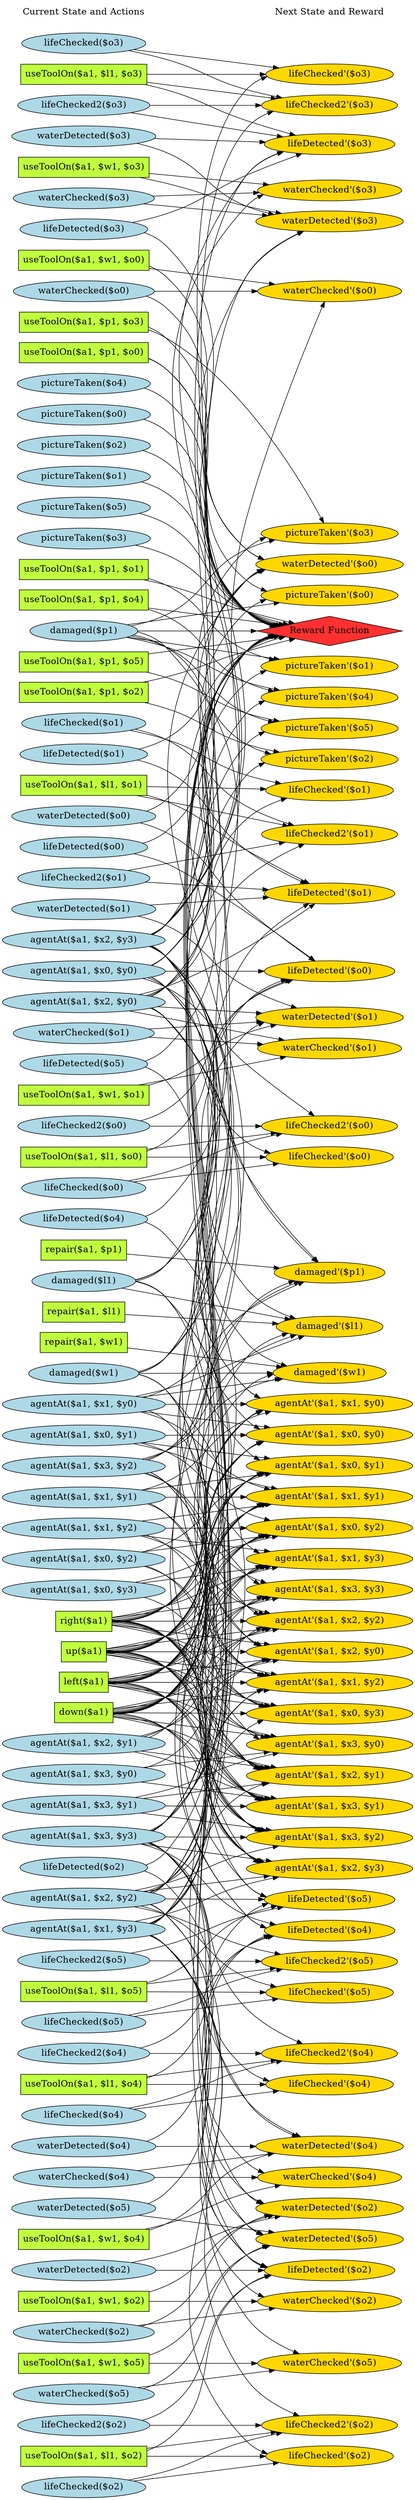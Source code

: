 digraph G {
	graph [bb="0,0,631.35,4392.4",
		fontname=Helvetica,
		fontsize=16,
		rankdir=LR,
		ranksep=2.00,
		ratio=auto,
		size=600
	];
	node [fontsize=16,
		label="\N"
	];
	{
		graph [rank=same];
		"agentAt($a1, $x2, $y3)"		 [color=black,
			fillcolor=lightblue,
			height=0.51069,
			pos="116.67,2742.4",
			shape=ellipse,
			style=filled,
			width=3.2409];
		"waterChecked($o5)"		 [color=black,
			fillcolor=lightblue,
			height=0.51069,
			pos="116.67,181.38",
			shape=ellipse,
			style=filled,
			width=2.7891];
		"agentAt($a1, $x3, $y0)"		 [color=black,
			fillcolor=lightblue,
			height=0.51069,
			pos="116.67,1271.4",
			shape=ellipse,
			style=filled,
			width=3.2409];
		"down($a1)"		 [color=black,
			fillcolor=olivedrab1,
			height=0.5,
			pos="116.67,1380.4",
			shape=box,
			style=filled,
			width=1.1944];
		"damaged($w1)"		 [color=black,
			fillcolor=lightblue,
			height=0.51069,
			pos="116.67,1981.4",
			shape=ellipse,
			style=filled,
			width=2.2195];
		"waterDetected($o2)"		 [color=black,
			fillcolor=lightblue,
			height=0.51069,
			pos="116.67,397.38",
			shape=ellipse,
			style=filled,
			width=2.7891];
		"pictureTaken($o2)"		 [color=black,
			fillcolor=lightblue,
			height=0.51069,
			pos="116.67,3614.4",
			shape=ellipse,
			style=filled,
			width=2.6713];
		"lifeChecked($o3)"		 [color=black,
			fillcolor=lightblue,
			height=0.51069,
			pos="116.67,4320.4",
			shape=ellipse,
			style=filled,
			width=2.5142];
		"lifeChecked2($o3)"		 [color=black,
			fillcolor=lightblue,
			height=0.51069,
			pos="116.67,4212.4",
			shape=ellipse,
			style=filled,
			width=2.6909];
		"useToolOn($a1, $w1, $o0)"		 [color=black,
			fillcolor=olivedrab1,
			height=0.5,
			pos="116.67,3940.4",
			shape=box,
			style=filled,
			width=2.625];
		"agentAt($a1, $x0, $y0)"		 [color=black,
			fillcolor=lightblue,
			height=0.51069,
			pos="116.67,2687.4",
			shape=ellipse,
			style=filled,
			width=3.2409];
		"useToolOn($a1, $p1, $o0)"		 [color=black,
			fillcolor=olivedrab1,
			height=0.5,
			pos="116.67,3778.4",
			shape=box,
			style=filled,
			width=2.5833];
		"waterDetected($o3)"		 [color=black,
			fillcolor=lightblue,
			height=0.51069,
			pos="116.67,4157.4",
			shape=ellipse,
			style=filled,
			width=2.7891];
		"pictureTaken($o1)"		 [color=black,
			fillcolor=lightblue,
			height=0.51069,
			pos="116.67,3559.4",
			shape=ellipse,
			style=filled,
			width=2.6713];
		"waterChecked($o4)"		 [color=black,
			fillcolor=lightblue,
			height=0.51069,
			pos="116.67,560.38",
			shape=ellipse,
			style=filled,
			width=2.7891];
		"lifeChecked($o4)"		 [color=black,
			fillcolor=lightblue,
			height=0.51069,
			pos="116.67,670.38",
			shape=ellipse,
			style=filled,
			width=2.5142];
		"useToolOn($a1, $w1, $o1)"		 [color=black,
			fillcolor=olivedrab1,
			height=0.5,
			pos="116.67,2468.4",
			shape=box,
			style=filled,
			width=2.625];
		"lifeChecked2($o2)"		 [color=black,
			fillcolor=lightblue,
			height=0.51069,
			pos="116.67,126.38",
			shape=ellipse,
			style=filled,
			width=2.6909];
		"right($a1)"		 [color=black,
			fillcolor=olivedrab1,
			height=0.5,
			pos="116.67,1542.4",
			shape=box,
			style=filled,
			width=1.125];
		"agentAt($a1, $x2, $y1)"		 [color=black,
			fillcolor=lightblue,
			height=0.51069,
			pos="116.67,1326.4",
			shape=ellipse,
			style=filled,
			width=3.2409];
		"lifeDetected($o1)"		 [color=black,
			fillcolor=lightblue,
			height=0.51069,
			pos="116.67,3070.4",
			shape=ellipse,
			style=filled,
			width=2.5142];
		"useToolOn($a1, $p1, $o5)"		 [color=black,
			fillcolor=olivedrab1,
			height=0.5,
			pos="116.67,3233.4",
			shape=box,
			style=filled,
			width=2.5833];
		"useToolOn($a1, $l1, $o5)"		 [color=black,
			fillcolor=olivedrab1,
			height=0.5,
			pos="116.67,887.38",
			shape=box,
			style=filled,
			width=2.5278];
		"waterDetected($o0)"		 [color=black,
			fillcolor=lightblue,
			height=0.51069,
			pos="116.67,2962.4",
			shape=ellipse,
			style=filled,
			width=2.7891];
		"Current State and Actions"		 [color=black,
			fillcolor=white,
			height=0.5,
			pos="116.67,4374.4",
			shape=plaintext,
			style=bold,
			width=2.5139];
		"agentAt($a1, $x3, $y2)"		 [color=black,
			fillcolor=lightblue,
			height=0.51069,
			pos="116.67,1816.4",
			shape=ellipse,
			style=filled,
			width=3.2409];
		"lifeChecked($o0)"		 [color=black,
			fillcolor=lightblue,
			height=0.51069,
			pos="116.67,2306.4",
			shape=ellipse,
			style=filled,
			width=2.5142];
		"useToolOn($a1, $w1, $o2)"		 [color=black,
			fillcolor=olivedrab1,
			height=0.5,
			pos="116.67,343.38",
			shape=box,
			style=filled,
			width=2.625];
		"pictureTaken($o5)"		 [color=black,
			fillcolor=lightblue,
			height=0.51069,
			pos="116.67,3504.4",
			shape=ellipse,
			style=filled,
			width=2.6713];
		"agentAt($a1, $x1, $y3)"		 [color=black,
			fillcolor=lightblue,
			height=0.51069,
			pos="116.67,996.38",
			shape=ellipse,
			style=filled,
			width=3.2409];
		"lifeChecked2($o1)"		 [color=black,
			fillcolor=lightblue,
			height=0.51069,
			pos="116.67,2852.4",
			shape=ellipse,
			style=filled,
			width=2.6909];
		"agentAt($a1, $x2, $y2)"		 [color=black,
			fillcolor=lightblue,
			height=0.51069,
			pos="116.67,1051.4",
			shape=ellipse,
			style=filled,
			width=3.2409];
		"agentAt($a1, $x3, $y1)"		 [color=black,
			fillcolor=lightblue,
			height=0.51069,
			pos="116.67,1216.4",
			shape=ellipse,
			style=filled,
			width=3.2409];
		"lifeDetected($o0)"		 [color=black,
			fillcolor=lightblue,
			height=0.51069,
			pos="116.67,2907.4",
			shape=ellipse,
			style=filled,
			width=2.5142];
		"waterDetected($o1)"		 [color=black,
			fillcolor=lightblue,
			height=0.51069,
			pos="116.67,2797.4",
			shape=ellipse,
			style=filled,
			width=2.7891];
		"pictureTaken($o3)"		 [color=black,
			fillcolor=lightblue,
			height=0.51069,
			pos="116.67,3449.4",
			shape=ellipse,
			style=filled,
			width=2.6713];
		"lifeChecked($o1)"		 [color=black,
			fillcolor=lightblue,
			height=0.51069,
			pos="116.67,3125.4",
			shape=ellipse,
			style=filled,
			width=2.5142];
		"useToolOn($a1, $w1, $o3)"		 [color=black,
			fillcolor=olivedrab1,
			height=0.5,
			pos="116.67,4103.4",
			shape=box,
			style=filled,
			width=2.625];
		"lifeChecked($o2)"		 [color=black,
			fillcolor=lightblue,
			height=0.51069,
			pos="116.67,18.385",
			shape=ellipse,
			style=filled,
			width=2.5142];
		"pictureTaken($o4)"		 [color=black,
			fillcolor=lightblue,
			height=0.51069,
			pos="116.67,3724.4",
			shape=ellipse,
			style=filled,
			width=2.6713];
		"lifeChecked2($o0)"		 [color=black,
			fillcolor=lightblue,
			height=0.51069,
			pos="116.67,2414.4",
			shape=ellipse,
			style=filled,
			width=2.6909];
		"useToolOn($a1, $p1, $o3)"		 [color=black,
			fillcolor=olivedrab1,
			height=0.5,
			pos="116.67,3832.4",
			shape=box,
			style=filled,
			width=2.5833];
		"lifeDetected($o3)"		 [color=black,
			fillcolor=lightblue,
			height=0.51069,
			pos="116.67,3994.4",
			shape=ellipse,
			style=filled,
			width=2.5142];
		"waterChecked($o1)"		 [color=black,
			fillcolor=lightblue,
			height=0.51069,
			pos="116.67,2577.4",
			shape=ellipse,
			style=filled,
			width=2.7891];
		"useToolOn($a1, $w1, $o4)"		 [color=black,
			fillcolor=olivedrab1,
			height=0.5,
			pos="116.67,451.38",
			shape=box,
			style=filled,
			width=2.625];
		"repair($a1, $w1)"		 [color=black,
			fillcolor=olivedrab1,
			height=0.5,
			pos="116.67,2035.4",
			shape=box,
			style=filled,
			width=1.6944];
		"useToolOn($a1, $l1, $o2)"		 [color=black,
			fillcolor=olivedrab1,
			height=0.5,
			pos="116.67,72.385",
			shape=box,
			style=filled,
			width=2.5278];
		"agentAt($a1, $x1, $y1)"		 [color=black,
			fillcolor=lightblue,
			height=0.51069,
			pos="116.67,1761.4",
			shape=ellipse,
			style=filled,
			width=3.2409];
		"up($a1)"		 [color=black,
			fillcolor=olivedrab1,
			height=0.5,
			pos="116.67,1488.4",
			shape=box,
			style=filled,
			width=0.93056];
		"lifeDetected($o2)"		 [color=black,
			fillcolor=lightblue,
			height=0.51069,
			pos="116.67,1106.4",
			shape=ellipse,
			style=filled,
			width=2.5142];
		"useToolOn($a1, $p1, $o4)"		 [color=black,
			fillcolor=olivedrab1,
			height=0.5,
			pos="116.67,3341.4",
			shape=box,
			style=filled,
			width=2.5833];
		"useToolOn($a1, $l1, $o4)"		 [color=black,
			fillcolor=olivedrab1,
			height=0.5,
			pos="116.67,724.38",
			shape=box,
			style=filled,
			width=2.5278];
		"waterChecked($o0)"		 [color=black,
			fillcolor=lightblue,
			height=0.51069,
			pos="116.67,3886.4",
			shape=ellipse,
			style=filled,
			width=2.7891];
		"agentAt($a1, $x2, $y0)"		 [color=black,
			fillcolor=lightblue,
			height=0.51069,
			pos="116.67,2632.4",
			shape=ellipse,
			style=filled,
			width=3.2409];
		"agentAt($a1, $x3, $y3)"		 [color=black,
			fillcolor=lightblue,
			height=0.51069,
			pos="116.67,1161.4",
			shape=ellipse,
			style=filled,
			width=3.2409];
		"useToolOn($a1, $l1, $o3)"		 [color=black,
			fillcolor=olivedrab1,
			height=0.5,
			pos="116.67,4266.4",
			shape=box,
			style=filled,
			width=2.5278];
		"useToolOn($a1, $w1, $o5)"		 [color=black,
			fillcolor=olivedrab1,
			height=0.5,
			pos="116.67,235.38",
			shape=box,
			style=filled,
			width=2.625];
		"agentAt($a1, $x0, $y3)"		 [color=black,
			fillcolor=lightblue,
			height=0.51069,
			pos="116.67,1596.4",
			shape=ellipse,
			style=filled,
			width=3.2409];
		"agentAt($a1, $x1, $y2)"		 [color=black,
			fillcolor=lightblue,
			height=0.51069,
			pos="116.67,1706.4",
			shape=ellipse,
			style=filled,
			width=3.2409];
		"left($a1)"		 [color=black,
			fillcolor=olivedrab1,
			height=0.5,
			pos="116.67,1434.4",
			shape=box,
			style=filled,
			width=0.98611];
		"lifeDetected($o5)"		 [color=black,
			fillcolor=lightblue,
			height=0.51069,
			pos="116.67,2522.4",
			shape=ellipse,
			style=filled,
			width=2.5142];
		"useToolOn($a1, $p1, $o1)"		 [color=black,
			fillcolor=olivedrab1,
			height=0.5,
			pos="116.67,3395.4",
			shape=box,
			style=filled,
			width=2.5833];
		"repair($a1, $l1)"		 [color=black,
			fillcolor=olivedrab1,
			height=0.5,
			pos="116.67,2089.4",
			shape=box,
			style=filled,
			width=1.6111];
		"pictureTaken($o0)"		 [color=black,
			fillcolor=lightblue,
			height=0.51069,
			pos="116.67,3669.4",
			shape=ellipse,
			style=filled,
			width=2.6713];
		"damaged($l1)"		 [color=black,
			fillcolor=lightblue,
			height=0.51069,
			pos="116.67,2143.4",
			shape=ellipse,
			style=filled,
			width=2.082];
		"waterChecked($o3)"		 [color=black,
			fillcolor=lightblue,
			height=0.51069,
			pos="116.67,4049.4",
			shape=ellipse,
			style=filled,
			width=2.7891];
		"damaged($p1)"		 [color=black,
			fillcolor=lightblue,
			height=0.51069,
			pos="116.67,3287.4",
			shape=ellipse,
			style=filled,
			width=2.1606];
		"lifeChecked($o5)"		 [color=black,
			fillcolor=lightblue,
			height=0.51069,
			pos="116.67,833.38",
			shape=ellipse,
			style=filled,
			width=2.5142];
		"useToolOn($a1, $l1, $o0)"		 [color=black,
			fillcolor=olivedrab1,
			height=0.5,
			pos="116.67,2360.4",
			shape=box,
			style=filled,
			width=2.5278];
		"waterDetected($o4)"		 [color=black,
			fillcolor=lightblue,
			height=0.51069,
			pos="116.67,615.38",
			shape=ellipse,
			style=filled,
			width=2.7891];
		"lifeChecked2($o5)"		 [color=black,
			fillcolor=lightblue,
			height=0.51069,
			pos="116.67,941.38",
			shape=ellipse,
			style=filled,
			width=2.6909];
		"agentAt($a1, $x0, $y2)"		 [color=black,
			fillcolor=lightblue,
			height=0.51069,
			pos="116.67,1651.4",
			shape=ellipse,
			style=filled,
			width=3.2409];
		"repair($a1, $p1)"		 [color=black,
			fillcolor=olivedrab1,
			height=0.5,
			pos="116.67,2197.4",
			shape=box,
			style=filled,
			width=1.6528];
		"useToolOn($a1, $p1, $o2)"		 [color=black,
			fillcolor=olivedrab1,
			height=0.5,
			pos="116.67,3179.4",
			shape=box,
			style=filled,
			width=2.5833];
		"lifeDetected($o4)"		 [color=black,
			fillcolor=lightblue,
			height=0.51069,
			pos="116.67,2251.4",
			shape=ellipse,
			style=filled,
			width=2.5142];
		"waterChecked($o2)"		 [color=black,
			fillcolor=lightblue,
			height=0.51069,
			pos="116.67,289.38",
			shape=ellipse,
			style=filled,
			width=2.7891];
		"useToolOn($a1, $l1, $o1)"		 [color=black,
			fillcolor=olivedrab1,
			height=0.5,
			pos="116.67,3016.4",
			shape=box,
			style=filled,
			width=2.5278];
		"waterDetected($o5)"		 [color=black,
			fillcolor=lightblue,
			height=0.51069,
			pos="116.67,505.38",
			shape=ellipse,
			style=filled,
			width=2.7891];
		"lifeChecked2($o4)"		 [color=black,
			fillcolor=lightblue,
			height=0.51069,
			pos="116.67,778.38",
			shape=ellipse,
			style=filled,
			width=2.6909];
		"agentAt($a1, $x1, $y0)"		 [color=black,
			fillcolor=lightblue,
			height=0.51069,
			pos="116.67,1926.4",
			shape=ellipse,
			style=filled,
			width=3.2409];
		"agentAt($a1, $x0, $y1)"		 [color=black,
			fillcolor=lightblue,
			height=0.51069,
			pos="116.67,1871.4",
			shape=ellipse,
			style=filled,
			width=3.2409];
	}
	{
		graph [rank=same];
		"pictureTaken'($o1)"		 [color=black,
			fillcolor=gold1,
			height=0.51069,
			pos="504.35,3225.4",
			shape=ellipse,
			style=filled,
			width=2.7302];
		"agentAt'($a1, $x0, $y2)"		 [color=black,
			fillcolor=gold1,
			height=0.51069,
			pos="504.35,1708.4",
			shape=ellipse,
			style=filled,
			width=3.2998];
		"agentAt'($a1, $x3, $y1)"		 [color=black,
			fillcolor=gold1,
			height=0.51069,
			pos="504.35,1213.4",
			shape=ellipse,
			style=filled,
			width=3.2998];
		"lifeChecked2'($o4)"		 [color=black,
			fillcolor=gold1,
			height=0.51069,
			pos="504.35,778.38",
			shape=ellipse,
			style=filled,
			width=2.7499];
		"waterChecked'($o0)"		 [color=black,
			fillcolor=gold1,
			height=0.51069,
			pos="504.35,3886.4",
			shape=ellipse,
			style=filled,
			width=2.8481];
		"Next State and Reward"		 [color=black,
			fillcolor=white,
			height=0.5,
			pos="504.35,4374.4",
			shape=plaintext,
			style=bold,
			width=2.25];
		"lifeChecked'($o4)"		 [color=black,
			fillcolor=gold1,
			height=0.51069,
			pos="504.35,723.38",
			shape=ellipse,
			style=filled,
			width=2.5731];
		"pictureTaken'($o0)"		 [color=black,
			fillcolor=gold1,
			height=0.51069,
			pos="504.35,3349.4",
			shape=ellipse,
			style=filled,
			width=2.7302];
		"lifeDetected'($o5)"		 [color=black,
			fillcolor=gold1,
			height=0.51069,
			pos="504.35,1048.4",
			shape=ellipse,
			style=filled,
			width=2.5731];
		"agentAt'($a1, $x0, $y3)"		 [color=black,
			fillcolor=gold1,
			height=0.51069,
			pos="504.35,1378.4",
			shape=ellipse,
			style=filled,
			width=3.2998];
		"agentAt'($a1, $x3, $y0)"		 [color=black,
			fillcolor=gold1,
			height=0.51069,
			pos="504.35,1323.4",
			shape=ellipse,
			style=filled,
			width=3.2998];
		"lifeChecked2'($o3)"		 [color=black,
			fillcolor=gold1,
			height=0.51069,
			pos="504.35,4212.4",
			shape=ellipse,
			style=filled,
			width=2.7499];
		"lifeChecked'($o3)"		 [color=black,
			fillcolor=gold1,
			height=0.51069,
			pos="504.35,4267.4",
			shape=ellipse,
			style=filled,
			width=2.5731];
		"pictureTaken'($o3)"		 [color=black,
			fillcolor=gold1,
			height=0.51069,
			pos="504.35,3459.4",
			shape=ellipse,
			style=filled,
			width=2.7302];
		"agentAt'($a1, $x0, $y0)"		 [color=black,
			fillcolor=gold1,
			height=0.51069,
			pos="504.35,1873.4",
			shape=ellipse,
			style=filled,
			width=3.2998];
		"waterDetected'($o0)"		 [color=black,
			fillcolor=gold1,
			height=0.51069,
			pos="504.35,3404.4",
			shape=ellipse,
			style=filled,
			width=2.8481];
		"agentAt'($a1, $x1, $y1)"		 [color=black,
			fillcolor=gold1,
			height=0.51069,
			pos="504.35,1763.4",
			shape=ellipse,
			style=filled,
			width=3.2998];
		"agentAt'($a1, $x1, $y0)"		 [color=black,
			fillcolor=gold1,
			height=0.51069,
			pos="504.35,1928.4",
			shape=ellipse,
			style=filled,
			width=3.2998];
		"lifeChecked2'($o5)"		 [color=black,
			fillcolor=gold1,
			height=0.51069,
			pos="504.35,938.38",
			shape=ellipse,
			style=filled,
			width=2.7499];
		"pictureTaken'($o2)"		 [color=black,
			fillcolor=gold1,
			height=0.51069,
			pos="504.35,3060.4",
			shape=ellipse,
			style=filled,
			width=2.7302];
		"agentAt'($a1, $x0, $y1)"		 [color=black,
			fillcolor=gold1,
			height=0.51069,
			pos="504.35,1818.4",
			shape=ellipse,
			style=filled,
			width=3.2998];
		"damaged'($w1)"		 [color=black,
			fillcolor=gold1,
			height=0.51069,
			pos="504.35,1983.4",
			shape=ellipse,
			style=filled,
			width=2.2785];
		"waterChecked'($o5)"		 [color=black,
			fillcolor=gold1,
			height=0.51069,
			pos="504.35,235.38",
			shape=ellipse,
			style=filled,
			width=2.8481];
		"waterDetected'($o1)"		 [color=black,
			fillcolor=gold1,
			height=0.51069,
			pos="504.35,2591.4",
			shape=ellipse,
			style=filled,
			width=2.8481];
		"lifeChecked'($o5)"		 [color=black,
			fillcolor=gold1,
			height=0.51069,
			pos="504.35,883.38",
			shape=ellipse,
			style=filled,
			width=2.5731];
		"lifeChecked'($o0)"		 [color=black,
			fillcolor=gold1,
			height=0.51069,
			pos="504.35,2359.4",
			shape=ellipse,
			style=filled,
			width=2.5731];
		"damaged'($l1)"		 [color=black,
			fillcolor=gold1,
			height=0.51069,
			pos="504.35,2064.4",
			shape=ellipse,
			style=filled,
			width=2.141];
		"pictureTaken'($o5)"		 [color=black,
			fillcolor=gold1,
			height=0.51069,
			pos="504.35,3115.4",
			shape=ellipse,
			style=filled,
			width=2.7302];
		"agentAt'($a1, $x2, $y0)"		 [color=black,
			fillcolor=gold1,
			height=0.51069,
			pos="504.35,1488.4",
			shape=ellipse,
			style=filled,
			width=3.2998];
		"damaged'($p1)"		 [color=black,
			fillcolor=gold1,
			height=0.51069,
			pos="504.35,2145.4",
			shape=ellipse,
			style=filled,
			width=2.2195];
		"lifeChecked2'($o0)"		 [color=black,
			fillcolor=gold1,
			height=0.51069,
			pos="504.35,2414.4",
			shape=ellipse,
			style=filled,
			width=2.7499];
		"waterChecked'($o4)"		 [color=black,
			fillcolor=gold1,
			height=0.51069,
			pos="504.35,562.38",
			shape=ellipse,
			style=filled,
			width=2.8481];
		"waterDetected'($o2)"		 [color=black,
			fillcolor=gold1,
			height=0.51069,
			pos="504.35,507.38",
			shape=ellipse,
			style=filled,
			width=2.8481];
		"Reward Function"		 [color=black,
			fillcolor=firebrick1,
			height=0.72222,
			pos="504.35,3287.4",
			shape=diamond,
			style=filled,
			width=3.5278];
		"agentAt'($a1, $x1, $y3)"		 [color=black,
			fillcolor=gold1,
			height=0.51069,
			pos="504.35,1653.4",
			shape=ellipse,
			style=filled,
			width=3.2998];
		"lifeDetected'($o1)"		 [color=black,
			fillcolor=gold1,
			height=0.51069,
			pos="504.35,2825.4",
			shape=ellipse,
			style=filled,
			width=2.5731];
		"pictureTaken'($o4)"		 [color=black,
			fillcolor=gold1,
			height=0.51069,
			pos="504.35,3170.4",
			shape=ellipse,
			style=filled,
			width=2.7302];
		"agentAt'($a1, $x2, $y1)"		 [color=black,
			fillcolor=gold1,
			height=0.51069,
			pos="504.35,1268.4",
			shape=ellipse,
			style=filled,
			width=3.2998];
		"waterDetected'($o3)"		 [color=black,
			fillcolor=gold1,
			height=0.51069,
			pos="504.35,4008.4",
			shape=ellipse,
			style=filled,
			width=2.8481];
		"waterChecked'($o3)"		 [color=black,
			fillcolor=gold1,
			height=0.51069,
			pos="504.35,4063.4",
			shape=ellipse,
			style=filled,
			width=2.8481];
		"agentAt'($a1, $x1, $y2)"		 [color=black,
			fillcolor=gold1,
			height=0.51069,
			pos="504.35,1433.4",
			shape=ellipse,
			style=filled,
			width=3.2998];
		"lifeDetected'($o0)"		 [color=black,
			fillcolor=gold1,
			height=0.51069,
			pos="504.35,2673.4",
			shape=ellipse,
			style=filled,
			width=2.5731];
		"lifeDetected'($o4)"		 [color=black,
			fillcolor=gold1,
			height=0.51069,
			pos="504.35,993.38",
			shape=ellipse,
			style=filled,
			width=2.5731];
		"lifeChecked2'($o2)"		 [color=black,
			fillcolor=gold1,
			height=0.51069,
			pos="504.35,126.38",
			shape=ellipse,
			style=filled,
			width=2.7499];
		"waterDetected'($o4)"		 [color=black,
			fillcolor=gold1,
			height=0.51069,
			pos="504.35,617.38",
			shape=ellipse,
			style=filled,
			width=2.8481];
		"agentAt'($a1, $x3, $y3)"		 [color=black,
			fillcolor=gold1,
			height=0.51069,
			pos="504.35,1598.4",
			shape=ellipse,
			style=filled,
			width=3.2998];
		"waterChecked'($o2)"		 [color=black,
			fillcolor=gold1,
			height=0.51069,
			pos="504.35,342.38",
			shape=ellipse,
			style=filled,
			width=2.8481];
		"agentAt'($a1, $x2, $y2)"		 [color=black,
			fillcolor=gold1,
			height=0.51069,
			pos="504.35,1543.4",
			shape=ellipse,
			style=filled,
			width=3.2998];
		"lifeChecked'($o2)"		 [color=black,
			fillcolor=gold1,
			height=0.51069,
			pos="504.35,71.385",
			shape=ellipse,
			style=filled,
			width=2.5731];
		"lifeDetected'($o3)"		 [color=black,
			fillcolor=gold1,
			height=0.51069,
			pos="504.35,4144.4",
			shape=ellipse,
			style=filled,
			width=2.5731];
		"agentAt'($a1, $x3, $y2)"		 [color=black,
			fillcolor=gold1,
			height=0.51069,
			pos="504.35,1158.4",
			shape=ellipse,
			style=filled,
			width=3.2998];
		"lifeChecked2'($o1)"		 [color=black,
			fillcolor=gold1,
			height=0.51069,
			pos="504.35,2901.4",
			shape=ellipse,
			style=filled,
			width=2.7499];
		"waterChecked'($o1)"		 [color=black,
			fillcolor=gold1,
			height=0.51069,
			pos="504.35,2536.4",
			shape=ellipse,
			style=filled,
			width=2.8481];
		"waterDetected'($o5)"		 [color=black,
			fillcolor=gold1,
			height=0.51069,
			pos="504.35,452.38",
			shape=ellipse,
			style=filled,
			width=2.8481];
		"agentAt'($a1, $x2, $y3)"		 [color=black,
			fillcolor=gold1,
			height=0.51069,
			pos="504.35,1103.4",
			shape=ellipse,
			style=filled,
			width=3.2998];
		"lifeChecked'($o1)"		 [color=black,
			fillcolor=gold1,
			height=0.51069,
			pos="504.35,3005.4",
			shape=ellipse,
			style=filled,
			width=2.5731];
		"lifeDetected'($o2)"		 [color=black,
			fillcolor=gold1,
			height=0.51069,
			pos="504.35,397.38",
			shape=ellipse,
			style=filled,
			width=2.5731];
	}
	"agentAt($a1, $x2, $y3)" -> "lifeChecked2'($o3)"	 [color=black,
		pos="e,423.94,4201.5 210.59,2753.4 219.19,2757.6 227.03,2763.1 233.35,2770.4 645.08,3241.9 -15.912,3684.4 377.35,4171.4 387.01,4183.4 \
400.22,4191.9 414.46,4197.9",
		style=solid];
	"agentAt($a1, $x2, $y3)" -> "lifeChecked'($o3)"	 [color=black,
		pos="e,415,4262.5 210.62,2753.4 219.21,2757.6 227.04,2763.1 233.35,2770.4 448.52,3018 159.85,3993.9 377.35,4239.4 385.05,4248.1 394.79,\
4254.4 405.44,4259",
		style=solid];
	"agentAt($a1, $x2, $y3)" -> "pictureTaken'($o3)"	 [color=black,
		pos="e,412.83,3452.5 208.94,2753.8 218.01,2757.9 226.41,2763.3 233.35,2770.4 443.49,2985.4 165.18,3218.3 377.35,3431.4 384.77,3438.8 \
393.72,3444.5 403.38,3448.8",
		style=solid];
	"agentAt($a1, $x2, $y3)" -> "damaged'($w1)"	 [color=black,
		pos="e,444.33,1996 208.98,2731.1 218.04,2726.9 226.43,2721.5 233.35,2714.4 447.81,2493.8 182.07,2275.1 377.35,2037.4 391.95,2019.6 413.5,\
2007.6 434.66,1999.4",
		style=solid];
	"agentAt($a1, $x2, $y3)" -> "damaged'($l1)"	 [color=black,
		pos="e,446.53,2076.6 208.5,2731 217.71,2726.9 226.26,2721.5 233.35,2714.4 426,2521.6 201.48,2326.6 377.35,2118.4 392.66,2100.3 415.17,\
2088.1 436.94,2079.9",
		style=solid];
	"agentAt($a1, $x2, $y3)" -> "damaged'($p1)"	 [color=black,
		pos="e,488.95,2163.6 206.5,2730.6 216.29,2726.6 225.53,2721.3 233.35,2714.4 369.29,2594.2 294.09,2493.6 377.35,2332.4 408.64,2271.8 455.7,\
2207 482.57,2171.9",
		style=solid];
	"agentAt($a1, $x2, $y3)" -> "Reward Function"	 [pos="e,422.99,3277.9 207.85,2754 217.23,2758.1 226,2763.4 233.35,2770.4 395.56,2924.2 217.73,3095.8 377.35,3252.4 387.39,3262.2 399.95,\
3269.4 413.22,3274.5"];
	"agentAt($a1, $x2, $y3)" -> "agentAt'($a1, $x1, $y3)"	 [color=black,
		pos="e,403.42,1663.1 210.05,2731.3 218.8,2727.1 226.83,2721.6 233.35,2714.4 544.51,2370.8 62.963,2022 377.35,1681.4 382.36,1676 388.18,\
1671.5 394.5,1667.7",
		style=solid];
	"agentAt($a1, $x2, $y3)" -> "waterDetected'($o3)"	 [color=black,
		pos="e,466.73,3991.1 210.14,2753.4 218.88,2757.6 226.87,2763.1 233.35,2770.4 574.53,3152.2 120.7,3470.3 377.35,3913.4 395.87,3945.4 429.86,\
3970 457.87,3986.2",
		style=solid];
	"agentAt($a1, $x2, $y3)" -> "waterChecked'($o3)"	 [color=black,
		pos="e,409.42,4056.4 210.51,2753.5 219.12,2757.7 226.99,2763.2 233.35,2770.4 607.87,3194.6 -1.1576,3614.8 377.35,4035.4 383.8,4042.6 \
391.64,4048.1 400.23,4052.4",
		style=solid];
	"agentAt($a1, $x2, $y3)" -> "agentAt'($a1, $x3, $y3)"	 [color=black,
		pos="e,403.37,1608.1 210.1,2731.3 218.84,2727.1 226.85,2721.6 233.35,2714.4 559.51,2351.7 47.778,1986 377.35,1626.4 382.34,1620.9 388.14,\
1616.4 394.46,1612.7",
		style=solid];
	"agentAt($a1, $x2, $y3)" -> "agentAt'($a1, $x2, $y2)"	 [color=black,
		pos="e,403.01,1553.2 210.14,2731.3 218.88,2727.2 226.87,2721.6 233.35,2714.4 574.53,2332.6 32.581,1949.9 377.35,1571.4 382.16,1566.1 \
387.73,1561.7 393.8,1558",
		style=solid];
	"agentAt($a1, $x2, $y3)" -> "lifeDetected'($o3)"	 [color=black,
		pos="e,439.4,4131.3 210.54,2753.4 219.15,2757.6 227,2763.2 233.35,2770.4 622.91,3213.7 26.199,3616.1 377.35,4090.4 390.24,4107.8 409.91,\
4119.7 429.9,4127.7",
		style=solid];
	"agentAt($a1, $x2, $y3)" -> "agentAt'($a1, $x2, $y3)"	 [color=black,
		pos="e,402.74,1112.9 210.67,2731.4 219.25,2727.2 227.07,2721.7 233.35,2714.4 464.13,2447 144.05,1396.6 377.35,1131.4 382.07,1126 387.57,\
1121.5 393.59,1117.8",
		style=solid];
	"waterChecked($o5)" -> "waterChecked'($o5)"	 [color=black,
		pos="e,423.01,224.14 197.12,192.51 259.81,201.29 347.29,213.53 412.71,222.69",
		style=solid];
	"waterChecked($o5)" -> "waterDetected'($o5)"	 [color=black,
		pos="e,417.33,442.54 198.78,192.04 211.03,195.94 223.01,201.22 233.35,208.38 328.17,274.11 282.17,359.17 377.35,424.38 386.57,430.7 396.98,\
435.62 407.77,439.45",
		style=solid];
	"agentAt($a1, $x3, $y0)" -> "agentAt'($a1, $x3, $y1)"	 [color=black,
		pos="e,418.37,1226.2 201.83,1258.7 262.74,1249.6 345.12,1237.2 408.38,1227.7",
		style=solid];
	"agentAt($a1, $x3, $y0)" -> "agentAt'($a1, $x3, $y0)"	 [color=black,
		pos="e,414.27,1311.4 206.15,1283.3 265.24,1291.3 343.04,1301.8 404.22,1310",
		style=solid];
	"agentAt($a1, $x3, $y0)" -> "agentAt'($a1, $x2, $y0)"	 [color=black,
		pos="e,414.94,1476.1 199.16,1284.5 211.1,1288.3 222.88,1293.1 233.35,1299.4 315.72,1348.7 294.51,1411.9 377.35,1460.4 385.97,1465.4 395.42,\
1469.6 405.14,1473",
		style=solid];
	"down($a1)" -> "agentAt'($a1, $x0, $y2)"	 [color=black,
		pos="e,409.44,1697.2 159.84,1381.8 183.53,1384.5 212.45,1391.3 233.35,1407.4 341.94,1491.2 268.31,1597.1 377.35,1680.4 384.27,1685.7 \
391.99,1690 400.12,1693.5",
		style=solid];
	"down($a1)" -> "agentAt'($a1, $x3, $y1)"	 [color=black,
		pos="e,419.93,1226.4 159.81,1375 182.41,1371.1 210.27,1364.4 233.35,1353.4 306.52,1318.5 303.98,1275.9 377.35,1241.4 387.62,1236.6 398.76,\
1232.5 410.02,1229.2",
		style=solid];
	"down($a1)" -> "agentAt'($a1, $x0, $y3)"	 [color=black,
		pos="e,385.54,1379 159.68,1380.2 211.05,1379.9 300.39,1379.4 375.1,1379",
		style=solid];
	"down($a1)" -> "agentAt'($a1, $x3, $y0)"	 [color=black,
		pos="e,417.94,1336 159.68,1374.2 218.84,1365.4 328.36,1349.2 407.9,1337.5",
		style=solid];
	"down($a1)" -> "agentAt'($a1, $x0, $y0)"	 [color=black,
		pos="e,406.34,1862.9 159.78,1380.4 184.05,1382.6 213.57,1389.3 233.35,1407.4 384.5,1545.7 225.46,1707.8 377.35,1845.4 383.24,1850.7 389.93,\
1855.1 397.07,1858.7",
		style=solid];
	"down($a1)" -> "agentAt'($a1, $x1, $y1)"	 [color=black,
		pos="e,407.98,1752.5 159.72,1381.2 183.67,1383.7 212.88,1390.4 233.35,1407.4 355.81,1509.1 254.34,1634.3 377.35,1735.4 383.75,1740.6 \
390.92,1745 398.52,1748.5",
		style=solid];
	"down($a1)" -> "agentAt'($a1, $x1, $y0)"	 [color=black,
		pos="e,405.77,1918 159.72,1380.2 184.12,1382.2 213.8,1388.9 233.35,1407.4 399.12,1564.3 210.74,1744.3 377.35,1900.4 383.1,1905.8 389.64,\
1910.2 396.66,1913.8",
		style=solid];
	"down($a1)" -> "agentAt'($a1, $x0, $y1)"	 [color=black,
		pos="e,406.96,1807.7 159.79,1380.7 183.91,1383.1 213.27,1389.8 233.35,1407.4 370.04,1527.3 240.02,1671.2 377.35,1790.4 383.41,1795.7 \
390.25,1800 397.53,1803.6",
		style=solid];
	"down($a1)" -> "agentAt'($a1, $x2, $y0)"	 [color=black,
		pos="e,430.63,1474 159.76,1388.9 181.84,1393.7 209.24,1400.2 233.35,1407.4 298.68,1427 311.91,1441.2 377.35,1460.4 391.23,1464.5 406.13,\
1468.3 420.65,1471.7",
		style=solid];
	"down($a1)" -> "agentAt'($a1, $x1, $y3)"	 [color=black,
		pos="e,411.72,1641.8 159.81,1382.6 183.22,1385.7 211.85,1392.4 233.35,1407.4 328.64,1473.7 281.7,1559.5 377.35,1625.4 384.94,1630.6 393.34,\
1634.9 402.1,1638.4",
		style=solid];
	"down($a1)" -> "agentAt'($a1, $x2, $y1)"	 [color=black,
		pos="e,429.54,1282.7 159.84,1372.1 181.94,1367.4 209.33,1360.9 233.35,1353.4 299.04,1332.8 311.54,1316.6 377.35,1296.4 390.92,1292.2 \
405.5,1288.4 419.75,1285",
		style=solid];
	"down($a1)" -> "agentAt'($a1, $x1, $y2)"	 [color=black,
		pos="e,414.88,1421.2 159.68,1386.2 218.09,1394.2 325.6,1409 404.87,1419.9",
		style=solid];
	"down($a1)" -> "agentAt'($a1, $x3, $y3)"	 [color=black,
		pos="e,414.9,1586.2 159.88,1383.9 182.89,1387.4 211.12,1394.1 233.35,1407.4 316.34,1456.9 294.09,1521.3 377.35,1570.4 385.96,1575.5 395.4,\
1579.6 405.11,1583",
		style=solid];
	"down($a1)" -> "agentAt'($a1, $x2, $y2)"	 [color=black,
		pos="e,420.69,1530.3 159.73,1385.9 182.31,1389.9 210.17,1396.6 233.35,1407.4 305.85,1441.2 304.66,1482 377.35,1515.4 387.92,1520.2 399.4,\
1524.3 410.97,1527.6",
		style=solid];
	"down($a1)" -> "agentAt'($a1, $x3, $y2)"	 [color=black,
		pos="e,414.5,1170.6 159.94,1376.9 182.97,1373.5 211.2,1366.8 233.35,1353.4 317.19,1302.6 293.23,1236.7 377.35,1186.4 385.86,1181.3 395.19,\
1177.1 404.81,1173.7",
		style=solid];
	"down($a1)" -> "agentAt'($a1, $x2, $y3)"	 [color=black,
		pos="e,411.34,1115 159.86,1378.2 183.28,1375.2 211.91,1368.4 233.35,1353.4 329.58,1285.8 280.75,1198.5 377.35,1131.4 384.85,1126.2 393.15,\
1121.9 401.82,1118.4",
		style=solid];
	"damaged($w1)" -> "waterDetected'($o0)"	 [color=black,
		pos="e,409.35,3397.4 194.62,1985.6 209.32,1989.9 223.25,1996.9 233.35,2008.4 637.93,2466.7 -29.669,2920.2 377.35,3376.4 383.77,3383.6 \
391.59,3389.2 400.17,3393.4",
		style=solid];
	"damaged($w1)" -> "damaged'($w1)"	 [color=black,
		pos="e,422.15,1983 196.65,1981.8 259.09,1982.1 346.35,1982.6 411.83,1982.9",
		style=solid];
	"damaged($w1)" -> "waterDetected'($o1)"	 [color=black,
		pos="e,411.24,2583.5 193.38,1986.8 208.15,1991 222.42,1997.7 233.35,2008.4 415.74,2186.4 194.01,2386.4 377.35,2563.4 384.4,2570.2 392.74,\
2575.5 401.7,2579.6",
		style=solid];
	"damaged($w1)" -> "waterDetected'($o2)"	 [color=black,
		pos="e,409.31,514.29 194.1,1976.7 209.01,1972.3 223.16,1965.1 233.35,1953.4 649.73,1476 -43.516,1008.8 377.35,535.38 383.75,528.18 391.57,\
522.6 400.14,518.31",
		style=solid];
	"damaged($w1)" -> "waterDetected'($o3)"	 [color=black,
		pos="e,465.97,3991.2 194.88,1985.4 209.56,1989.7 223.42,1996.8 233.35,2008.4 509.58,2330.8 173.77,3540.8 377.35,3913.4 395.01,3945.7 \
428.87,3970.3 457.05,3986.3",
		style=solid];
	"damaged($w1)" -> "waterDetected'($o4)"	 [color=black,
		pos="e,457.96,633.89 193.99,1976.6 208.91,1972.2 223.08,1965 233.35,1953.4 605.68,1532 77.498,1172.1 377.35,696.38 393.9,670.12 422.7,\
651.1 448.59,638.32",
		style=solid];
	"damaged($w1)" -> "waterDetected'($o5)"	 [color=black,
		pos="e,408.97,459.38 194.13,1976.7 209.04,1972.3 223.18,1965.1 233.35,1953.4 449.07,1705.1 159.3,726.61 377.35,480.38 383.62,473.3 391.25,\
467.79 399.62,463.53",
		style=solid];
	"waterDetected($o2)" -> "waterDetected'($o2)"	 [color=black,
		pos="e,434.21,493.93 183.54,411.13 199.93,415 217.37,419.5 233.35,424.38 298.85,444.44 311.73,459.68 377.35,479.38 392.31,483.88 408.47,\
488 424.06,491.62",
		style=solid];
	"waterDetected($o2)" -> "lifeDetected'($o2)"	 [color=black,
		pos="e,411.43,397.38 217.24,397.38 273.78,397.38 344.39,397.38 401.33,397.38",
		style=solid];
	"pictureTaken($o2)" -> "Reward Function"	 [pos="e,428.05,3297.9 197.57,3604.3 210.38,3600.2 222.85,3594.4 233.35,3586.4 339.38,3505 272.68,3405.5 377.35,3322.4 389.3,3312.9 403.68,\
3306 418.37,3300.9"];
	"lifeChecked($o3)" -> "lifeChecked2'($o3)"	 [color=black,
		pos="e,435.57,4225.7 180.18,4307.3 197.51,4303.2 216.26,4298.5 233.35,4293.4 298.68,4273.8 311.91,4259.6 377.35,4240.4 392.84,4235.8 \
409.59,4231.6 425.66,4227.9",
		style=solid];
	"lifeChecked($o3)" -> "lifeChecked'($o3)"	 [color=black,
		pos="e,427.57,4277.8 192.03,4310.2 256.47,4301.3 349.73,4288.5 417.36,4279.2",
		style=solid];
	"lifeChecked2($o3)" -> "lifeChecked2'($o3)"	 [color=black,
		pos="e,405.23,4212.4 214,4212.4 269.04,4212.4 338.21,4212.4 395.12,4212.4",
		style=solid];
	"lifeChecked2($o3)" -> "lifeDetected'($o3)"	 [color=black,
		pos="e,434.35,4156.5 188.41,4199.9 255.15,4188.1 355.04,4170.5 424.36,4158.3",
		style=solid];
	"useToolOn($a1, $w1, $o0)" -> "waterChecked'($o0)"	 [color=black,
		pos="e,423.12,3897.6 211.53,3927.2 272.88,3918.7 352.58,3907.5 413.18,3899",
		style=solid];
	"useToolOn($a1, $w1, $o0)" -> "waterDetected'($o0)"	 [color=black,
		pos="e,411.86,3412.5 211.23,3928 219.33,3924.3 226.89,3919.5 233.35,3913.4 395.92,3760.5 213.96,3584.4 377.35,3432.4 384.67,3425.6 393.26,\
3420.3 402.47,3416.2",
		style=solid];
	"agentAt($a1, $x0, $y0)" -> "waterChecked'($o0)"	 [color=black,
		pos="e,496.63,3867.9 209.44,2698.7 218.36,2702.8 226.59,2708.3 233.35,2715.4 473.24,2968.3 292.83,3148.2 377.35,3486.4 412.79,3628.2 \
470.13,3793.6 493.23,3858.4",
		style=solid];
	"agentAt($a1, $x0, $y0)" -> "pictureTaken'($o0)"	 [color=black,
		pos="e,412.38,3342.9 208.53,2698.8 217.73,2702.9 226.28,2708.3 233.35,2715.4 428.95,2911.9 179.16,3128.5 377.35,3322.4 384.66,3329.5 \
393.39,3335 402.78,3339.1",
		style=solid];
	"agentAt($a1, $x0, $y0)" -> "agentAt'($a1, $x0, $y0)"	 [color=black,
		pos="e,404.11,1883.4 209.41,2676.1 218.34,2671.9 226.58,2666.5 233.35,2659.4 469.72,2411 138.65,2147.6 377.35,1901.4 382.55,1896 388.53,\
1891.6 395,1887.9",
		style=solid];
	"agentAt($a1, $x0, $y0)" -> "waterDetected'($o0)"	 [color=black,
		pos="e,410.91,3396.8 208.94,2698.8 218.01,2702.9 226.41,2708.3 233.35,2715.4 443.49,2930.4 165.18,3163.3 377.35,3376.4 384.27,3383.3 \
392.51,3388.7 401.42,3392.9",
		style=solid];
	"agentAt($a1, $x0, $y0)" -> "agentAt'($a1, $x1, $y0)"	 [color=black,
		pos="e,404.22,1938.5 209.03,2676.1 218.09,2672 226.46,2666.5 233.35,2659.4 454.83,2429.9 153.71,2183.8 377.35,1956.4 382.58,1951.1 388.6,\
1946.6 395.09,1943",
		style=solid];
	"agentAt($a1, $x0, $y0)" -> "agentAt'($a1, $x0, $y1)"	 [color=black,
		pos="e,404.01,1828.3 209.5,2676.2 218.42,2672 226.62,2666.5 233.35,2659.4 484.63,2392 123.55,2111.4 377.35,1846.4 382.51,1841 388.47,\
1836.5 394.93,1832.8",
		style=solid];
	"agentAt($a1, $x0, $y0)" -> "lifeChecked'($o0)"	 [color=black,
		pos="e,420.21,2367.2 204.21,2675.2 214.67,2671.2 224.7,2666.1 233.35,2659.4 341.35,2575.4 268.56,2470.3 377.35,2387.4 387.19,2379.9 398.65,\
2374.3 410.57,2370.2",
		style=solid];
	"agentAt($a1, $x0, $y0)" -> "lifeChecked2'($o0)"	 [color=black,
		pos="e,477.31,2432.2 198.36,2674.1 210.53,2670.4 222.6,2665.6 233.35,2659.4 313.47,2613.3 308.23,2570.7 377.35,2509.4 406.8,2483.2 442.9,\
2456.5 468.9,2438.1",
		style=solid];
	"agentAt($a1, $x0, $y0)" -> "Reward Function"	 [pos="e,422.41,3278.1 208.04,2698.8 217.39,2702.9 226.1,2708.3 233.35,2715.4 410.2,2888 203.4,3076.9 377.35,3252.4 387.18,3262.3 399.58,\
3269.5 412.72,3274.7"];
	"agentAt($a1, $x0, $y0)" -> "lifeDetected'($o0)"	 [color=black,
		pos="e,413.07,2676.7 230.52,2683.3 285.13,2681.3 350.15,2678.9 403.01,2677",
		style=solid];
	"useToolOn($a1, $p1, $o0)" -> "pictureTaken'($o0)"	 [color=black,
		pos="e,415.37,3357.2 209.9,3765.9 218.41,3762.2 226.42,3757.4 233.35,3751.4 367.69,3634.4 242.38,3493.6 377.35,3377.4 385.67,3370.2 395.42,\
3364.8 405.75,3360.6",
		style=solid];
	"useToolOn($a1, $p1, $o0)" -> "Reward Function"	 [pos="e,423.94,3296.9 209.89,3766.3 218.46,3762.5 226.48,3757.6 233.35,3751.4 382.12,3616 231.42,3460.8 377.35,3322.4 387.78,3312.5 400.78,\
3305.3 414.42,3300.2"];
	"waterDetected($o3)" -> "waterDetected'($o3)"	 [color=black,
		pos="e,427.35,4020.6 189.58,4144.7 204.36,4141 219.6,4136.3 233.35,4130.4 303.63,4100.4 306.9,4066 377.35,4036.4 389.98,4031.1 403.76,\
4026.7 417.43,4023.1",
		style=solid];
	"waterDetected($o3)" -> "lifeDetected'($o3)"	 [color=black,
		pos="e,412.91,4147.4 215.49,4154.1 272.75,4152.2 344.92,4149.7 402.67,4147.8",
		style=solid];
	"pictureTaken($o1)" -> "Reward Function"	 [pos="e,430.83,3298.4 195.68,3548.8 208.98,3544.7 222.11,3539.1 233.35,3531.4 326.29,3467.5 285.49,3387.9 377.35,3322.4 390.36,3313.1 \
405.74,3306.3 421.21,3301.3"];
	"waterChecked($o4)" -> "waterChecked'($o4)"	 [color=black,
		pos="e,401.8,561.86 217.24,560.9 270.61,561.18 336.53,561.52 391.64,561.81",
		style=solid];
	"waterChecked($o4)" -> "waterDetected'($o4)"	 [color=black,
		pos="e,424.56,605.74 195.26,571.85 258.65,581.22 348.3,594.47 414.55,604.26",
		style=solid];
	"lifeChecked($o4)" -> "lifeChecked2'($o4)"	 [color=black,
		pos="e,435.57,765.07 180.18,683.49 197.51,687.53 216.26,692.27 233.35,697.38 298.68,716.95 311.91,731.17 377.35,750.38 392.84,754.93 \
409.59,759.14 425.66,762.84",
		style=solid];
	"lifeChecked($o4)" -> "lifeChecked'($o4)"	 [color=black,
		pos="e,427.57,712.97 192.03,680.6 256.47,689.46 349.73,702.27 417.36,711.57",
		style=solid];
	"useToolOn($a1, $w1, $o1)" -> "waterDetected'($o1)"	 [color=black,
		pos="e,431.61,2578.3 204.16,2486.4 214.09,2489.1 224,2492.1 233.35,2495.4 300.18,2518.7 310.39,2540.5 377.35,2563.4 391.52,2568.2 406.88,\
2572.5 421.85,2576.1",
		style=solid];
	"useToolOn($a1, $w1, $o1)" -> "waterChecked'($o1)"	 [color=black,
		pos="e,430.63,2523.6 211.53,2484.9 275.42,2496.2 359.2,2511 420.59,2521.8",
		style=solid];
	"lifeChecked2($o2)" -> "lifeChecked2'($o2)"	 [color=black,
		pos="e,405.23,126.38 214,126.38 269.04,126.38 338.21,126.38 395.12,126.38",
		style=solid];
	"lifeChecked2($o2)" -> "lifeDetected'($o2)"	 [color=black,
		pos="e,421.95,388.81 196.06,136.96 209.25,141.03 222.25,146.64 233.35,154.38 327.67,220.18 282.4,304.48 377.35,369.38 387.78,376.52 399.74,\
381.87 412.04,385.88",
		style=solid];
	"right($a1)" -> "agentAt'($a1, $x0, $y2)"	 [color=black,
		pos="e,420.29,1695.4 157.35,1547.4 180.35,1551.3 209.4,1558 233.35,1569.4 306.35,1604 304.16,1646.1 377.35,1680.4 387.81,1685.3 399.17,\
1689.3 410.64,1692.7",
		style=solid];
	"right($a1)" -> "agentAt'($a1, $x3, $y1)"	 [color=black,
		pos="e,409.43,1224.6 157.37,1541.3 181.5,1538.7 211.73,1532.1 233.35,1515.4 342.18,1431.2 268.06,1324.9 377.35,1241.4 384.26,1236.1 391.99,\
1231.8 400.11,1228.2",
		style=solid];
	"right($a1)" -> "agentAt'($a1, $x0, $y3)"	 [color=black,
		pos="e,420.33,1391.5 157.32,1537.3 180.3,1533.4 209.35,1526.6 233.35,1515.4 306.01,1481.3 304.5,1440.1 377.35,1406.4 387.83,1401.5 399.21,\
1397.5 410.68,1394.2",
		style=solid];
	"right($a1)" -> "agentAt'($a1, $x3, $y0)"	 [color=black,
		pos="e,414.88,1335.5 157.44,1539.2 180.88,1535.9 210.35,1529.2 233.35,1515.4 316.55,1465.5 293.87,1400.8 377.35,1351.4 385.95,1346.3 \
395.38,1342.1 405.1,1338.7",
		style=solid];
	"right($a1)" -> "agentAt'($a1, $x0, $y0)"	 [color=black,
		pos="e,409.41,1862.2 157.38,1543.5 181.52,1546 211.75,1552.6 233.35,1569.4 342.68,1654.2 267.56,1761.2 377.35,1845.4 384.26,1850.7 391.97,\
1855 400.09,1858.6",
		style=solid];
	"right($a1)" -> "agentAt'($a1, $x1, $y1)"	 [color=black,
		pos="e,414.84,1751.3 157.2,1545.5 180.69,1548.7 210.3,1555.5 233.35,1569.4 316.98,1619.8 293.45,1685.4 377.35,1735.4 385.94,1740.5 395.36,\
1744.7 405.07,1748.1",
		style=solid];
	"right($a1)" -> "agentAt'($a1, $x1, $y0)"	 [color=black,
		pos="e,407.96,1917.5 157.26,1542.9 181.65,1545.2 212.2,1551.8 233.35,1569.4 356.58,1672.1 253.57,1798.3 377.35,1900.4 383.74,1905.7 390.91,\
1910 398.51,1913.5",
		style=solid];
	"right($a1)" -> "agentAt'($a1, $x0, $y1)"	 [color=black,
		pos="e,411.36,1806.8 157.38,1544.3 181.22,1547.1 211.14,1553.8 233.35,1569.4 329.35,1636.7 280.99,1723.6 377.35,1790.4 384.85,1795.6 \
393.16,1799.8 401.83,1803.3",
		style=solid];
	"right($a1)" -> "agentAt'($a1, $x2, $y0)"	 [color=black,
		pos="e,415.68,1500.7 157.49,1536.8 215.54,1528.7 325.21,1513.3 405.54,1502.1",
		style=solid];
	"right($a1)" -> "agentAt'($a1, $x1, $y3)"	 [color=black,
		pos="e,429.9,1639 157.39,1550.2 179.89,1555 208.42,1561.7 233.35,1569.4 298.95,1589.7 311.64,1605.4 377.35,1625.4 391.02,1629.5 405.7,\
1633.4 420.04,1636.8",
		style=solid];
	"right($a1)" -> "agentAt'($a1, $x2, $y1)"	 [color=black,
		pos="e,411.71,1279.9 157.36,1540.4 181.19,1537.6 211.11,1530.9 233.35,1515.4 328.88,1448.7 281.46,1362.5 377.35,1296.4 384.93,1291.2 \
393.33,1286.9 402.09,1283.4",
		style=solid];
	"right($a1)" -> "agentAt'($a1, $x1, $y2)"	 [color=black,
		pos="e,430.27,1447.8 157.36,1534.5 179.84,1529.6 208.38,1522.9 233.35,1515.4 298.76,1495.6 311.82,1480.8 377.35,1461.4 391.13,1457.3 \
405.93,1453.5 420.36,1450.1",
		style=solid];
	"right($a1)" -> "agentAt'($a1, $x3, $y3)"	 [color=black,
		pos="e,417.22,1585.9 157.49,1548.2 215.91,1556.6 326.61,1572.7 407.07,1584.4",
		style=solid];
	"right($a1)" -> "agentAt'($a1, $x2, $y2)"	 [color=black,
		pos="e,385.34,1543.1 157.49,1542.5 208.51,1542.6 299.42,1542.9 375.23,1543.1",
		style=solid];
	"right($a1)" -> "agentAt'($a1, $x3, $y2)"	 [color=black,
		pos="e,407.97,1169.3 157.24,1541.8 181.63,1539.6 212.18,1533 233.35,1515.4 356.06,1413.3 254.09,1287.8 377.35,1186.4 383.74,1181.1 390.92,\
1176.8 398.52,1173.2",
		style=solid];
	"right($a1)" -> "agentAt'($a1, $x2, $y3)"	 [color=black,
		pos="e,406.95,1114.1 157.3,1542.3 181.86,1540.2 212.58,1533.6 233.35,1515.4 370.3,1395.1 239.75,1250.9 377.35,1131.4 383.41,1126.1 390.25,\
1121.8 397.53,1118.2",
		style=solid];
	"agentAt($a1, $x2, $y1)" -> "agentAt'($a1, $x3, $y1)"	 [color=black,
		pos="e,429.54,1227.7 186,1311.5 201.67,1307.6 218.18,1303.2 233.35,1298.4 298.95,1277.6 311.54,1261.6 377.35,1241.4 390.92,1237.2 405.5,\
1233.4 419.75,1230",
		style=solid];
	"agentAt($a1, $x2, $y1)" -> "agentAt'($a1, $x1, $y1)"	 [color=black,
		pos="e,406.96,1752.7 207.93,1338 217.18,1341.8 225.9,1346.9 233.35,1353.4 369.78,1473 240.28,1616.5 377.35,1735.4 383.42,1740.6 390.26,\
1745 397.54,1748.6",
		style=solid];
	"agentAt($a1, $x2, $y1)" -> "agentAt'($a1, $x2, $y0)"	 [color=black,
		pos="e,420.71,1475.3 195.68,1340 208.57,1343.5 221.56,1347.9 233.35,1353.4 305.68,1386.9 304.83,1427.2 377.35,1460.4 387.93,1465.2 399.41,\
1469.3 410.99,1472.6",
		style=solid];
	"agentAt($a1, $x2, $y1)" -> "agentAt'($a1, $x2, $y1)"	 [color=black,
		pos="e,418.37,1281.2 201.83,1313.7 262.74,1304.6 345.12,1292.2 408.38,1282.7",
		style=solid];
	"agentAt($a1, $x2, $y1)" -> "agentAt'($a1, $x2, $y2)"	 [color=black,
		pos="e,414.92,1531.2 200.69,1339.2 212.1,1342.8 223.33,1347.4 233.35,1353.4 316.13,1402.6 294.3,1466.6 377.35,1515.4 385.97,1520.5 395.41,\
1524.6 405.13,1528",
		style=solid];
	"lifeDetected($o1)" -> "Reward Function"	 [pos="e,434.83,3275.6 190.22,3081.1 205.11,3085.2 220.23,3090.7 233.35,3098.4 314.28,3145.6 297.21,3203.8 377.35,3252.4 391.87,3261.2 \
408.67,3267.8 425.17,3272.8"];
	"lifeDetected($o1)" -> "lifeDetected'($o1)"	 [color=black,
		pos="e,448.62,2840.1 192.61,3060.2 206.78,3056.3 221.02,3050.9 233.35,3043.4 317.62,2992 296.92,2931.6 377.35,2874.4 395.84,2861.2 418.34,\
2851 439.18,2843.4",
		style=solid];
	"useToolOn($a1, $p1, $o5)" -> "pictureTaken'($o5)"	 [color=black,
		pos="e,434.03,3128.3 203.13,3215.3 213.39,3212.6 223.66,3209.6 233.35,3206.4 299.64,3184.4 310.94,3165.1 377.35,3143.4 392.2,3138.5 408.31,\
3134.3 423.89,3130.6",
		style=solid];
	"useToolOn($a1, $p1, $o5)" -> "Reward Function"	 [pos="e,428.52,3276.9 210.05,3246.3 273.38,3255.2 356.76,3266.9 418.43,3275.5"];
	"useToolOn($a1, $l1, $o5)" -> "lifeDetected'($o5)"	 [color=black,
		pos="e,429.71,1037.4 207.93,904.65 216.68,907.45 225.29,910.67 233.35,914.38 305.52,947.65 305,987.5 377.35,1020.4 390.61,1026.4 405.25,\
1031.2 419.73,1034.9",
		style=solid];
	"useToolOn($a1, $l1, $o5)" -> "lifeChecked2'($o5)"	 [color=black,
		pos="e,423.31,927.8 208.1,899.34 269.89,907.51 351.45,918.3 413.19,926.46",
		style=solid];
	"useToolOn($a1, $l1, $o5)" -> "lifeChecked'($o5)"	 [color=black,
		pos="e,411.82,884.33 208.1,886.45 266.08,885.85 341.47,885.06 401.55,884.44",
		style=solid];
	"waterDetected($o0)" -> "waterDetected'($o0)"	 [color=black,
		pos="e,413.02,3395.9 202.7,2971.9 213.9,2976 224.52,2981.6 233.35,2989.4 371.08,3110.7 238.97,3255.8 377.35,3376.4 385.01,3383.1 393.92,\
3388.3 403.39,3392.3",
		style=solid];
	"waterDetected($o0)" -> "lifeDetected'($o0)"	 [color=black,
		pos="e,485.16,2691.5 192.97,2950.3 206.9,2946.4 220.94,2941.2 233.35,2934.4 248.03,2926.3 413.34,2762.8 477.82,2698.8",
		style=solid];
	"Current State and Actions" -> "Next State and Reward"	 [color=black,
		pos="e,423.11,4374.4 207.61,4374.4 269.39,4374.4 351.09,4374.4 412.96,4374.4",
		style=invis];
	"agentAt($a1, $x3, $y2)" -> "agentAt'($a1, $x3, $y1)"	 [color=black,
		pos="e,405.26,1223.6 208.36,1804.8 217.59,1800.8 226.19,1795.4 233.35,1788.4 412.87,1612.4 196.17,1415.7 377.35,1241.4 382.84,1236.1 \
389.1,1231.7 395.83,1228.1",
		style=solid];
	"agentAt($a1, $x3, $y2)" -> "damaged'($w1)"	 [color=black,
		pos="e,434.2,1973.7 194.54,1830.2 207.82,1833.9 221.24,1838.6 233.35,1844.4 306.21,1879.3 304.16,1921.1 377.35,1955.4 391.97,1962.2 408.34,\
1967.4 424.32,1971.4",
		style=solid];
	"agentAt($a1, $x3, $y2)" -> "damaged'($l1)"	 [color=black,
		pos="e,456.1,2049.9 199.55,1829.4 211.37,1833.2 223.02,1838.1 233.35,1844.4 316.77,1895.2 298.46,1952.8 377.35,2010.4 398.12,2025.5 423.8,\
2037.5 446.56,2046.3",
		style=solid];
	"agentAt($a1, $x3, $y2)" -> "damaged'($p1)"	 [color=black,
		pos="e,451.63,2131.6 203.36,1828.7 214.08,1832.6 224.4,1837.7 233.35,1844.4 335.25,1920.3 282.14,2007.2 377.35,2091.4 395.75,2107.7 419.8,\
2119.6 441.95,2128",
		style=solid];
	"agentAt($a1, $x3, $y2)" -> "agentAt'($a1, $x3, $y3)"	 [color=black,
		pos="e,414.92,1610.6 199.18,1803.3 211.12,1799.5 222.89,1794.7 233.35,1788.4 315.93,1738.8 294.3,1675.2 377.35,1626.4 385.97,1621.3 395.41,\
1617.2 405.13,1613.8",
		style=solid];
	"agentAt($a1, $x3, $y2)" -> "agentAt'($a1, $x2, $y2)"	 [color=black,
		pos="e,411.74,1554.9 202.41,1803.8 213.39,1799.9 224.04,1794.9 233.35,1788.4 328.14,1722 281.93,1636.9 377.35,1571.4 384.94,1566.2 393.35,\
1561.9 402.11,1558.4",
		style=solid];
	"agentAt($a1, $x3, $y2)" -> "agentAt'($a1, $x3, $y2)"	 [color=black,
		pos="e,404.78,1168.6 208.52,1805 217.72,1800.9 226.27,1795.5 233.35,1788.4 427.61,1593.6 181.26,1379.3 377.35,1186.4 382.73,1181.1 388.87,\
1176.7 395.49,1173.1",
		style=solid];
	"lifeChecked($o0)" -> "lifeChecked'($o0)"	 [color=black,
		pos="e,427.57,2349 192.03,2316.6 256.47,2325.5 349.73,2338.3 417.36,2347.6",
		style=solid];
	"lifeChecked($o0)" -> "lifeChecked2'($o0)"	 [color=black,
		pos="e,435.57,2401.1 180.18,2319.5 197.51,2323.5 216.26,2328.3 233.35,2333.4 298.68,2353 311.91,2367.2 377.35,2386.4 392.84,2390.9 409.59,\
2395.1 425.66,2398.8",
		style=solid];
	"useToolOn($a1, $w1, $o2)" -> "waterDetected'($o2)"	 [color=black,
		pos="e,425.33,495.53 210.72,361.43 218.52,364.04 226.16,367.01 233.35,370.38 306.01,404.47 304.5,445.68 377.35,479.38 389.26,484.9 402.31,\
489.35 415.37,492.94",
		style=solid];
	"useToolOn($a1, $w1, $o2)" -> "waterChecked'($o2)"	 [color=black,
		pos="e,401.62,342.65 211.53,343.14 265.79,343 334.41,342.82 391.47,342.67",
		style=solid];
	"pictureTaken($o5)" -> "Reward Function"	 [pos="e,434.83,3299.2 192.65,3493 206.75,3489 220.94,3483.6 233.35,3476.4 314.28,3429.2 297.21,3371 377.35,3322.4 391.87,3313.6 408.67,\
3306.9 425.17,3301.9"];
	"agentAt($a1, $x1, $y3)" -> "agentAt'($a1, $x0, $y3)"	 [color=black,
		pos="e,408,1367.5 205.55,1008.4 215.62,1012.3 225.18,1017.6 233.35,1024.4 354.88,1126 254.86,1250 377.35,1350.4 383.75,1355.6 390.94,\
1360 398.54,1363.5",
		style=solid];
	"agentAt($a1, $x1, $y3)" -> "pictureTaken'($o2)"	 [color=black,
		pos="e,410.94,3054.4 211.09,1007.4 219.54,1011.6 227.2,1017.1 233.35,1024.4 522.38,1365.8 85.105,2693.7 377.35,3032.4 384.04,3040.1 392.37,\
3046 401.53,3050.5",
		style=solid];
	"agentAt($a1, $x1, $y3)" -> "waterDetected'($o2)"	 [color=black,
		pos="e,412.42,515.65 207.06,984.76 216.7,980.71 225.74,975.38 233.35,968.38 382.62,831.09 226.79,671.27 377.35,535.38 384.83,528.63 393.58,\
523.38 402.91,519.32",
		style=solid];
	"agentAt($a1, $x1, $y3)" -> "Reward Function"	 [pos="e,417.93,3278.9 211.14,1007.3 219.58,1011.5 227.23,1017.1 233.35,1024.4 552.56,1404.2 64.527,2867.3 377.35,3252.4 385.62,3262.6 \
396.57,3269.9 408.58,3275.2"];
	"agentAt($a1, $x1, $y3)" -> "agentAt'($a1, $x1, $y3)"	 [color=black,
		pos="e,404.78,1643.2 208.51,1007.8 217.72,1011.9 226.27,1017.3 233.35,1024.4 427.34,1218.8 181.53,1432.8 377.35,1625.4 382.73,1630.7 \
388.87,1635.1 395.49,1638.7",
		style=solid];
	"agentAt($a1, $x1, $y3)" -> "agentAt'($a1, $x1, $y2)"	 [color=black,
		pos="e,406.97,1422.7 206.5,1008.2 216.29,1012.2 225.52,1017.5 233.35,1024.4 369.03,1144.2 240.54,1286.8 377.35,1405.4 383.42,1410.6 390.26,\
1415 397.54,1418.6",
		style=solid];
	"agentAt($a1, $x1, $y3)" -> "lifeChecked2'($o2)"	 [color=black,
		pos="e,461.41,143.09 209.42,985.07 218.35,980.93 226.58,975.5 233.35,968.38 470.26,719.26 185.92,493.94 377.35,208.38 395.48,181.33 425.87,\
161.17 452.27,147.61",
		style=solid];
	"agentAt($a1, $x1, $y3)" -> "waterChecked'($o2)"	 [color=black,
		pos="e,411.09,350.15 208.51,984.99 217.71,980.88 226.26,975.47 233.35,968.38 426.54,774.96 182.34,561.98 377.35,370.38 384.34,363.51 \
392.64,358.16 401.57,354.03",
		style=solid];
	"agentAt($a1, $x1, $y3)" -> "lifeChecked'($o2)"	 [color=black,
		pos="e,415.6,76.809 209.58,985.23 218.48,981.06 226.66,975.57 233.35,968.38 499.84,681.61 108.16,383.64 377.35,99.385 385.33,90.953 395.24,\
84.788 405.98,80.317",
		style=solid];
	"agentAt($a1, $x1, $y3)" -> "agentAt'($a1, $x2, $y3)"	 [color=black,
		pos="e,431,1088.9 184.66,1011.4 200.69,1015.3 217.7,1019.7 233.35,1024.4 298.43,1043.7 312.09,1056.7 377.35,1075.4 391.35,1079.4 406.36,\
1083.2 420.97,1086.6",
		style=solid];
	"agentAt($a1, $x1, $y3)" -> "lifeDetected'($o2)"	 [color=black,
		pos="e,416.75,403.53 208.35,984.83 217.58,980.75 226.18,975.39 233.35,968.38 411.8,793.77 197.25,598.32 377.35,425.38 385.87,417.2 396.23,\
411.2 407.3,406.83",
		style=solid];
	"lifeChecked2($o1)" -> "lifeDetected'($o1)"	 [color=black,
		pos="e,416.8,2831.4 208.1,2846.1 267.78,2841.9 345.91,2836.4 406.8,2832.1",
		style=solid];
	"lifeChecked2($o1)" -> "lifeChecked2'($o1)"	 [color=black,
		pos="e,422.21,2891.1 197.58,2862.5 260,2870.5 346.77,2881.5 411.94,2889.8",
		style=solid];
	"agentAt($a1, $x2, $y2)" -> "lifeDetected'($o5)"	 [color=black,
		pos="e,411.59,1049.1 233.39,1050.5 286.85,1050.1 349.77,1049.6 401.42,1049.2",
		style=solid];
	"agentAt($a1, $x2, $y2)" -> "lifeChecked2'($o5)"	 [color=black,
		pos="e,434.82,951.55 186,1036.5 201.67,1032.6 218.18,1028.2 233.35,1023.4 298.95,1002.6 311.54,986.58 377.35,966.38 392.6,961.7 409.12,\
957.46 425.02,953.77",
		style=solid];
	"agentAt($a1, $x2, $y2)" -> "waterChecked'($o5)"	 [color=black,
		pos="e,460.33,252.08 209.04,1040.1 218.09,1036 226.46,1030.5 233.35,1023.4 456.18,792.18 195.27,579.89 377.35,315.38 395.42,289.13 425.21,\
269.64 451.29,256.47",
		style=solid];
	"agentAt($a1, $x2, $y2)" -> "lifeChecked'($o5)"	 [color=black,
		pos="e,428.91,894.22 194.56,1037.6 207.84,1033.9 221.25,1029.2 233.35,1023.4 306.38,988.17 303.98,945.91 377.35,911.38 390.36,905.26 \
404.77,900.45 419.06,896.67",
		style=solid];
	"agentAt($a1, $x2, $y2)" -> "pictureTaken'($o5)"	 [color=black,
		pos="e,410.94,3109.4 211.09,1062.4 219.54,1066.6 227.2,1072.1 233.35,1079.4 522.38,1420.8 85.105,2748.7 377.35,3087.4 384.04,3095.1 392.37,\
3101 401.53,3105.5",
		style=solid];
	"agentAt($a1, $x2, $y2)" -> "Reward Function"	 [pos="e,417.95,3278.9 211.13,1062.3 219.57,1066.6 227.22,1072.1 233.35,1079.4 545.02,1449.6 71.911,2877 377.35,3252.4 385.62,3262.6 396.58,\
3269.9 408.59,3275.2"];
	"agentAt($a1, $x2, $y2)" -> "agentAt'($a1, $x2, $y1)"	 [color=black,
		pos="e,414.94,1256.1 199.16,1064.5 211.1,1068.3 222.88,1073.1 233.35,1079.4 315.72,1128.7 294.51,1191.9 377.35,1240.4 385.97,1245.4 395.42,\
1249.6 405.14,1253",
		style=solid];
	"agentAt($a1, $x2, $y2)" -> "agentAt'($a1, $x1, $y2)"	 [color=black,
		pos="e,408,1422.5 205.55,1063.4 215.62,1067.3 225.18,1072.6 233.35,1079.4 354.88,1181 254.86,1305 377.35,1405.4 383.75,1410.6 390.94,\
1415 398.54,1418.5",
		style=solid];
	"agentAt($a1, $x2, $y2)" -> "agentAt'($a1, $x2, $y2)"	 [color=black,
		pos="e,406.35,1532.9 207.36,1063.1 216.89,1067.2 225.82,1072.5 233.35,1079.4 383.41,1217.7 225.99,1378.5 377.35,1515.4 383.25,1520.7 \
389.93,1525.1 397.08,1528.7",
		style=solid];
	"agentAt($a1, $x2, $y2)" -> "agentAt'($a1, $x3, $y2)"	 [color=black,
		pos="e,431,1143.9 184.66,1066.4 200.69,1070.3 217.7,1074.7 233.35,1079.4 298.43,1098.7 312.09,1111.7 377.35,1130.4 391.35,1134.4 406.36,\
1138.2 420.97,1141.6",
		style=solid];
	"agentAt($a1, $x2, $y2)" -> "waterDetected'($o5)"	 [color=black,
		pos="e,411.6,460.23 208.35,1039.8 217.58,1035.8 226.18,1030.4 233.35,1023.4 411.8,848.77 197.25,653.32 377.35,480.38 384.56,473.46 393.09,\
468.1 402.25,463.96",
		style=solid];
	"agentAt($a1, $x2, $y2)" -> "agentAt'($a1, $x2, $y3)"	 [color=black,
		pos="e,414.27,1091.4 206.15,1063.3 265.24,1071.3 343.04,1081.8 404.22,1090",
		style=solid];
	"agentAt($a1, $x3, $y1)" -> "agentAt'($a1, $x3, $y1)"	 [color=black,
		pos="e,385.38,1214.3 233.39,1215.5 278.05,1215.1 329.31,1214.7 375.09,1214.4",
		style=solid];
	"agentAt($a1, $x3, $y1)" -> "agentAt'($a1, $x3, $y0)"	 [color=black,
		pos="e,431,1308.9 184.66,1231.4 200.69,1235.3 217.7,1239.7 233.35,1244.4 298.43,1263.7 312.09,1276.7 377.35,1295.4 391.35,1299.4 406.36,\
1303.2 420.97,1306.6",
		style=solid];
	"agentAt($a1, $x3, $y1)" -> "agentAt'($a1, $x2, $y1)"	 [color=black,
		pos="e,414.27,1256.4 206.15,1228.3 265.24,1236.3 343.04,1246.8 404.22,1255",
		style=solid];
	"agentAt($a1, $x3, $y1)" -> "agentAt'($a1, $x3, $y2)"	 [color=black,
		pos="e,418.37,1171.2 201.83,1203.7 262.74,1194.6 345.12,1182.2 408.38,1172.7",
		style=solid];
	"lifeDetected($o0)" -> "Reward Function"	 [pos="e,426.14,3277.2 196.28,2916.2 209.67,2920.4 222.68,2926.6 233.35,2935.4 352.6,3034 259.76,3151.8 377.35,3252.4 388.56,3262 402.2,\
3269 416.32,3274"];
	"lifeDetected($o0)" -> "lifeDetected'($o0)"	 [color=black,
		pos="e,485.21,2691.7 186.57,2895.7 202.37,2891.6 218.8,2886.3 233.35,2879.4 333.73,2831.6 432.74,2742.4 477.92,2698.8",
		style=solid];
	"waterDetected($o1)" -> "waterDetected'($o1)"	 [color=black,
		pos="e,457.11,2607.8 191.42,2785 205.77,2781.1 220.37,2776 233.35,2769.4 308.3,2731.1 306,2691 377.35,2646.4 399.21,2632.7 425.07,2620.8 \
447.65,2611.5",
		style=solid];
	"waterDetected($o1)" -> "lifeDetected'($o1)"	 [color=black,
		pos="e,417.22,2819.1 210.54,2804.1 269.96,2808.4 346.88,2814 406.97,2818.4",
		style=solid];
	"pictureTaken($o3)" -> "Reward Function"	 [pos="e,440.65,3300.4 189.1,3437.2 204.06,3433.4 219.49,3428.5 233.35,3422.4 304.55,3390.7 306.81,3355.5 377.35,3322.4 394.08,3314.5 412.91,\
3308.1 430.82,3303.1"];
	"lifeChecked($o1)" -> "lifeChecked2'($o1)"	 [color=black,
		pos="e,472.01,2918.9 187.38,3113.9 202.98,3109.9 219.12,3104.5 233.35,3097.4 307.59,3060.2 309.75,3026.6 377.35,2978.4 405.04,2958.6 \
437.88,2938.7 463.09,2924",
		style=solid];
	"lifeChecked($o1)" -> "lifeChecked'($o1)"	 [color=black,
		pos="e,435.65,3017.8 180.7,3112.3 197.95,3108.1 216.52,3103.1 233.35,3097.4 299.65,3074.8 310.83,3055.3 377.35,3033.4 392.77,3028.3 409.55,\
3023.9 425.7,3020.1",
		style=solid];
	"useToolOn($a1, $w1, $o3)" -> "waterDetected'($o3)"	 [color=black,
		pos="e,437.47,4022.3 196.8,4085.4 209.06,4082.5 221.56,4079.4 233.35,4076.4 297.7,4059.9 312.9,4052.5 377.35,4036.4 393.46,4032.4 410.8,\
4028.3 427.32,4024.6",
		style=solid];
	"useToolOn($a1, $w1, $o3)" -> "waterChecked'($o3)"	 [color=black,
		pos="e,415.04,4072.5 211.53,4093.7 270.12,4087.6 345.45,4079.8 404.89,4073.6",
		style=solid];
	"lifeChecked($o2)" -> "lifeChecked2'($o2)"	 [color=black,
		pos="e,435.57,113.07 180.18,31.49 197.51,35.525 216.26,40.267 233.35,45.385 298.68,64.951 311.91,79.167 377.35,98.385 392.84,102.93 409.59,\
107.14 425.66,110.84",
		style=solid];
	"lifeChecked($o2)" -> "lifeChecked'($o2)"	 [color=black,
		pos="e,427.57,60.971 192.03,28.604 256.47,37.459 349.73,50.274 417.36,59.569",
		style=solid];
	"pictureTaken($o4)" -> "Reward Function"	 [pos="e,424.98,3297.2 199.69,3715.1 211.97,3710.8 223.72,3704.8 233.35,3696.4 367.21,3578.9 245.46,3442.1 377.35,3322.4 388.14,3312.6 \
401.44,3305.5 415.31,3300.4"];
	"lifeChecked2($o0)" -> "lifeChecked2'($o0)"	 [color=black,
		pos="e,405.23,2414.4 214,2414.4 269.04,2414.4 338.21,2414.4 395.12,2414.4",
		style=solid];
	"lifeChecked2($o0)" -> "lifeDetected'($o0)"	 [color=black,
		pos="e,453.76,2658 195.47,2425.1 208.73,2429 221.89,2434.2 233.35,2441.4 319.34,2495.1 296.59,2557 377.35,2618.4 397.3,2633.5 422.08,\
2645.5 444.38,2654.4",
		style=solid];
	"useToolOn($a1, $p1, $o3)" -> "pictureTaken'($o3)"	 [color=black,
		pos="e,494.63,3478 209.73,3817.1 218.03,3813.9 226.05,3810 233.35,3805.4 363.68,3722.1 457.1,3553.3 490.18,3487",
		style=solid];
	"useToolOn($a1, $p1, $o3)" -> "Reward Function"	 [pos="e,422.99,3296.8 209.82,3820.7 218.46,3816.8 226.51,3811.8 233.35,3805.4 396.45,3651.8 217.47,3479.3 377.35,3322.4 387.39,3312.5 \
399.95,3305.4 413.22,3300.2"];
	"lifeDetected($o3)" -> "Reward Function"	 [pos="e,421.37,3296.5 200.19,3987.2 212.56,3982.9 224.2,3976.6 233.35,3967.4 440.03,3758.7 175.05,3535.3 377.35,3322.4 386.85,3312.4 398.93,\
3305.2 411.84,3300"];
	"lifeDetected($o3)" -> "lifeDetected'($o3)"	 [color=black,
		pos="e,463.74,4127.8 181.39,4007.3 198.47,4011.5 216.78,4016.5 233.35,4022.4 300.09,4045.9 312.81,4061.3 377.35,4090.4 402.62,4101.8 \
430.97,4114 454.37,4123.9",
		style=solid];
	"waterChecked($o1)" -> "waterDetected'($o1)"	 [color=black,
		pos="e,403.62,2587.8 215.49,2580.9 269.7,2582.9 337.25,2585.4 393.29,2587.4",
		style=solid];
	"waterChecked($o1)" -> "waterChecked'($o1)"	 [color=black,
		pos="e,415.75,2545.7 204.23,2568.2 263.97,2561.8 343.51,2553.4 405.56,2546.8",
		style=solid];
	"useToolOn($a1, $w1, $o4)" -> "waterChecked'($o4)"	 [color=black,
		pos="e,433.86,548.93 201.45,469.46 212.25,472.22 223.1,475.21 233.35,478.38 298.95,498.68 311.64,514.43 377.35,534.38 392.21,538.9 408.26,\
543.02 423.77,546.63",
		style=solid];
	"useToolOn($a1, $w1, $o4)" -> "waterDetected'($o4)"	 [color=black,
		pos="e,425.28,605.63 211.05,469.47 218.74,472.07 226.27,475.03 233.35,478.38 306.35,513.02 304.16,555.14 377.35,589.38 389.23,594.95 \
402.28,599.43 415.32,603.04",
		style=solid];
	"repair($a1, $w1)" -> "damaged'($w1)"	 [color=black,
		pos="e,433.73,1992.8 177.93,2027.3 244.1,2018.3 350.62,2004 423.65,1994.1",
		style=solid];
	"useToolOn($a1, $l1, $o2)" -> "lifeChecked2'($o2)"	 [color=black,
		pos="e,424.91,115.4 208.1,85.045 270.42,93.771 352.84,105.31 414.76,113.98",
		style=solid];
	"useToolOn($a1, $l1, $o2)" -> "lifeChecked'($o2)"	 [color=black,
		pos="e,411.48,71.623 208.1,72.15 265.97,72 341.19,71.805 401.22,71.65",
		style=solid];
	"useToolOn($a1, $l1, $o2)" -> "lifeDetected'($o2)"	 [color=black,
		pos="e,420.24,389.55 207.71,85.182 216.9,88.833 225.66,93.48 233.35,99.385 341.19,182.24 269.06,287.11 377.35,369.38 387.2,376.87 398.67,\
382.43 410.59,386.55",
		style=solid];
	"agentAt($a1, $x1, $y1)" -> "agentAt'($a1, $x1, $y1)"	 [color=black,
		pos="e,385.38,1762.8 233.39,1762 278.05,1762.2 329.31,1762.5 375.09,1762.7",
		style=solid];
	"agentAt($a1, $x1, $y1)" -> "agentAt'($a1, $x1, $y0)"	 [color=black,
		pos="e,420.29,1915.4 194.54,1775.2 207.82,1778.9 221.24,1783.6 233.35,1789.4 306.21,1824.3 304.16,1866.1 377.35,1900.4 387.81,1905.3 \
399.17,1909.3 410.64,1912.7",
		style=solid];
	"agentAt($a1, $x1, $y1)" -> "agentAt'($a1, $x0, $y1)"	 [color=black,
		pos="e,417.91,1805.8 202.31,1773.9 263.03,1782.9 344.92,1795 407.96,1804.3",
		style=solid];
	"agentAt($a1, $x1, $y1)" -> "agentAt'($a1, $x2, $y1)"	 [color=black,
		pos="e,406.34,1278.9 207.37,1749.7 216.89,1745.6 225.83,1740.3 233.35,1733.4 383.67,1594.7 225.72,1433.6 377.35,1296.4 383.24,1291 389.93,\
1286.6 397.07,1283",
		style=solid];
	"agentAt($a1, $x1, $y1)" -> "agentAt'($a1, $x1, $y2)"	 [color=black,
		pos="e,409.45,1444.6 204.21,1749.2 214.67,1745.2 224.7,1740.1 233.35,1733.4 341.35,1649.4 268.56,1544.3 377.35,1461.4 384.27,1456.1 392,\
1451.8 400.13,1448.2",
		style=solid];
	"up($a1)" -> "agentAt'($a1, $x0, $y2)"	 [color=black,
		pos="e,414.86,1696.3 150.36,1490.6 174.71,1493.5 207.98,1500.1 233.35,1515.4 316.76,1565.5 293.66,1630.7 377.35,1680.4 385.94,1685.5 \
395.37,1689.7 405.08,1693.1",
		style=solid];
	"up($a1)" -> "agentAt'($a1, $x3, $y1)"	 [color=black,
		pos="e,411.37,1225 150.23,1487.2 174.99,1484.9 208.84,1478.5 233.35,1461.4 329.11,1394.4 281.22,1307.8 377.35,1241.4 384.86,1236.2 393.17,\
1231.9 401.84,1228.5",
		style=solid];
	"up($a1)" -> "agentAt'($a1, $x0, $y3)"	 [color=black,
		pos="e,429.92,1392.8 150.4,1482 173.73,1477.1 205.74,1469.8 233.35,1461.4 298.85,1441.3 311.73,1426.1 377.35,1406.4 391.03,1402.3 405.72,\
1398.5 420.06,1395.1",
		style=solid];
	"up($a1)" -> "agentAt'($a1, $x3, $y0)"	 [color=black,
		pos="e,420.31,1336.5 150.3,1484.5 174.17,1480.8 206.86,1473.9 233.35,1461.4 306.18,1427 304.33,1385.4 377.35,1351.4 387.82,1346.5 399.19,\
1342.5 410.66,1339.1",
		style=solid];
	"up($a1)" -> "agentAt'($a1, $x0, $y0)"	 [color=black,
		pos="e,407.96,1862.5 150.31,1488.4 175.6,1490 210.13,1496.1 233.35,1515.4 356.32,1617.8 253.83,1743.6 377.35,1845.4 383.74,1850.7 390.91,\
1855 398.51,1858.5",
		style=solid];
	"up($a1)" -> "agentAt'($a1, $x1, $y1)"	 [color=black,
		pos="e,411.37,1751.8 150.23,1489.5 174.99,1491.9 208.84,1498.2 233.35,1515.4 329.11,1582.4 281.22,1668.9 377.35,1735.4 384.86,1740.6 \
393.17,1744.8 401.84,1748.3",
		style=solid];
	"up($a1)" -> "agentAt'($a1, $x1, $y0)"	 [color=black,
		pos="e,406.94,1917.7 150.34,1488 175.82,1489.4 210.58,1495.4 233.35,1515.4 370.56,1636 239.49,1780.5 377.35,1900.4 383.41,1905.7 390.25,\
1910 397.52,1913.6",
		style=solid];
	"up($a1)" -> "agentAt'($a1, $x0, $y1)"	 [color=black,
		pos="e,409.42,1807.2 150.2,1488.8 175.26,1490.8 209.54,1497 233.35,1515.4 342.43,1599.8 267.81,1706.5 377.35,1790.4 384.26,1795.7 391.98,\
1800 400.1,1803.6",
		style=solid];
	"up($a1)" -> "agentAt'($a1, $x2, $y0)"	 [color=black,
		pos="e,385.46,1488.4 150.22,1488.4 199.51,1488.4 295.76,1488.4 375.34,1488.4",
		style=solid];
	"up($a1)" -> "agentAt'($a1, $x1, $y3)"	 [color=black,
		pos="e,420.31,1640.3 150.3,1492.2 174.17,1495.9 206.86,1502.9 233.35,1515.4 306.18,1549.7 304.33,1591.4 377.35,1625.4 387.82,1630.3 399.19,\
1634.3 410.66,1637.7",
		style=solid];
	"up($a1)" -> "agentAt'($a1, $x2, $y1)"	 [color=black,
		pos="e,414.86,1280.5 150.36,1486.2 174.71,1483.3 207.98,1476.6 233.35,1461.4 316.76,1411.2 293.66,1346.1 377.35,1296.4 385.94,1291.3 \
395.37,1287.1 405.08,1283.7",
		style=solid];
	"up($a1)" -> "agentAt'($a1, $x1, $y2)"	 [color=black,
		pos="e,416.53,1445.8 150.22,1483.7 206.15,1475.8 322.57,1459.2 406.46,1447.2",
		style=solid];
	"up($a1)" -> "agentAt'($a1, $x3, $y3)"	 [color=black,
		pos="e,429.92,1584 150.4,1494.8 173.73,1499.7 205.74,1506.9 233.35,1515.4 298.85,1535.4 311.73,1550.7 377.35,1570.4 391.03,1574.5 405.72,\
1578.3 420.06,1581.7",
		style=solid];
	"up($a1)" -> "agentAt'($a1, $x2, $y2)"	 [color=black,
		pos="e,416.53,1531 150.22,1493 206.15,1501 322.57,1517.6 406.46,1529.6",
		style=solid];
	"up($a1)" -> "agentAt'($a1, $x3, $y2)"	 [color=black,
		pos="e,409.42,1169.5 150.2,1487.9 175.26,1486 209.54,1479.8 233.35,1461.4 342.43,1376.9 267.81,1270.3 377.35,1186.4 384.26,1181.1 391.98,\
1176.8 400.1,1173.2",
		style=solid];
	"up($a1)" -> "agentAt'($a1, $x2, $y3)"	 [color=black,
		pos="e,407.96,1114.3 150.31,1488.4 175.6,1486.8 210.13,1480.7 233.35,1461.4 356.32,1359 253.83,1233.1 377.35,1131.4 383.74,1126.1 390.91,\
1121.8 398.51,1118.2",
		style=solid];
	"lifeDetected($o2)" -> "Reward Function"	 [pos="e,418.29,3279 201.18,1113.1 213.51,1117.6 224.89,1124.4 233.35,1134.4 537.47,1495 79.294,2886.7 377.35,3252.4 385.69,3262.6 396.75,\
3270 408.85,3275.3"];
	"lifeDetected($o2)" -> "lifeDetected'($o2)"	 [color=black,
		pos="e,416.39,403.16 199.36,1098.8 212.05,1094.4 224.02,1087.9 233.35,1078.4 441.33,866.1 167.37,635.7 377.35,425.38 385.61,417.11 395.75,\
411.04 406.64,406.63",
		style=solid];
	"useToolOn($a1, $p1, $o4)" -> "Reward Function"	 [pos="e,428.52,3297.9 210.05,3328.5 273.38,3319.6 356.76,3307.9 418.43,3299.3"];
	"useToolOn($a1, $p1, $o4)" -> "pictureTaken'($o4)"	 [color=black,
		pos="e,426.17,3181.7 209.92,3323.9 218.01,3321.1 225.93,3318 233.35,3314.4 307.21,3278.4 303.29,3234 377.35,3198.4 389.53,3192.5 402.98,\
3187.9 416.41,3184.2",
		style=solid];
	"useToolOn($a1, $l1, $o4)" -> "lifeChecked2'($o4)"	 [color=black,
		pos="e,424.91,767.4 208.1,737.05 270.42,745.77 352.84,757.31 414.76,765.98",
		style=solid];
	"useToolOn($a1, $l1, $o4)" -> "lifeChecked'($o4)"	 [color=black,
		pos="e,411.48,723.62 208.1,724.15 265.97,724 341.19,723.81 401.22,723.65",
		style=solid];
	"useToolOn($a1, $l1, $o4)" -> "lifeDetected'($o4)"	 [color=black,
		pos="e,421.97,984.79 207.72,738.21 216.8,741.68 225.54,746 233.35,751.38 327.71,816.48 282.64,900.79 377.35,965.38 387.79,972.51 399.75,\
977.85 412.05,981.85",
		style=solid];
	"waterChecked($o0)" -> "waterChecked'($o0)"	 [color=black,
		pos="e,401.8,3886.4 217.24,3886.4 270.61,3886.4 336.53,3886.4 391.64,3886.4",
		style=solid];
	"waterChecked($o0)" -> "waterDetected'($o0)"	 [color=black,
		pos="e,412.45,3412.7 203.22,3877 214.27,3872.9 224.72,3867.2 233.35,3859.4 381.59,3724.7 228.38,3566.3 377.35,3432.4 384.85,3425.6 393.6,\
3420.4 402.94,3416.4",
		style=solid];
	"agentAt($a1, $x2, $y0)" -> "pictureTaken'($o1)"	 [color=black,
		pos="e,413.55,3218.2 208.04,2643.8 217.39,2647.9 226.1,2653.3 233.35,2660.4 410.2,2833 198.88,3026.5 377.35,3197.4 385.01,3204.7 394.15,\
3210.3 403.96,3214.5",
		style=solid];
	"agentAt($a1, $x2, $y0)" -> "agentAt'($a1, $x3, $y0)"	 [color=black,
		pos="e,402.93,1333.1 210.5,2621.3 219.11,2617.1 226.98,2611.6 233.35,2604.4 604.59,2184.4 2.1626,1767.9 377.35,1351.4 382.13,1346.1 387.68,\
1341.6 393.73,1338",
		style=solid];
	"agentAt($a1, $x2, $y0)" -> "agentAt'($a1, $x1, $y0)"	 [color=black,
		pos="e,404.66,1938.5 208.91,2621 217.99,2616.9 226.4,2611.5 233.35,2604.4 439.99,2393.8 168.73,2165 377.35,1956.4 382.68,1951 388.8,1946.6 \
395.39,1943",
		style=solid];
	"agentAt($a1, $x2, $y0)" -> "waterDetected'($o1)"	 [color=black,
		pos="e,415.82,2600.7 214,2622.1 272.53,2615.9 347.04,2608 405.79,2601.8",
		style=solid];
	"agentAt($a1, $x2, $y0)" -> "agentAt'($a1, $x2, $y0)"	 [color=black,
		pos="e,403.37,1498.1 210.1,2621.3 218.84,2617.1 226.85,2611.6 233.35,2604.4 559.51,2241.7 47.778,1876 377.35,1516.4 382.34,1510.9 388.14,\
1506.4 394.46,1502.7",
		style=solid];
	"agentAt($a1, $x2, $y0)" -> "Reward Function"	 [pos="e,421.87,3278.2 208.49,2643.8 217.7,2647.9 226.26,2653.3 233.35,2660.4 424.92,2851.8 188.99,3057.8 377.35,3252.4 387,3262.4 399.24,\
3269.6 412.27,3274.8"];
	"agentAt($a1, $x2, $y0)" -> "lifeDetected'($o1)"	 [color=black,
		pos="e,479.78,2807.4 191.28,2646.6 205.49,2650.3 220.08,2654.9 233.35,2660.4 325.5,2698.6 422.77,2765.6 471.53,2801.4",
		style=solid];
	"agentAt($a1, $x2, $y0)" -> "agentAt'($a1, $x2, $y1)"	 [color=black,
		pos="e,402.89,1278.1 210.53,2621.3 219.14,2617.1 227,2611.6 233.35,2604.4 619.63,2165.3 -13.058,1731.8 377.35,1296.4 382.12,1291.1 387.66,\
1286.6 393.7,1282.9",
		style=solid];
	"agentAt($a1, $x2, $y0)" -> "lifeChecked2'($o1)"	 [color=black,
		pos="e,445.63,2886.4 201.17,2645.2 212.52,2649 223.6,2654 233.35,2660.4 322.43,2719.1 292.37,2787.9 377.35,2852.4 394.7,2865.6 416.03,\
2875.6 436.17,2883.1",
		style=solid];
	"agentAt($a1, $x2, $y0)" -> "waterChecked'($o1)"	 [color=black,
		pos="e,437.47,2550.3 182.31,2617.1 198.97,2613.1 216.85,2608.7 233.35,2604.4 297.63,2587.7 312.9,2580.5 377.35,2564.4 393.46,2560.4 410.8,\
2556.3 427.32,2552.6",
		style=solid];
	"agentAt($a1, $x2, $y0)" -> "lifeChecked'($o1)"	 [color=black,
		pos="e,464.95,2988.6 204.17,2644.7 214.64,2648.6 224.68,2653.7 233.35,2660.4 340.36,2743 284.42,2830.2 377.35,2928.4 399.47,2951.8 430.21,\
2970.7 455.78,2984",
		style=solid];
	"agentAt($a1, $x3, $y3)" -> "lifeChecked2'($o4)"	 [color=black,
		pos="e,464.85,795.36 204.26,1149.2 214.71,1145.3 224.72,1140.1 233.35,1133.4 342.58,1047.8 282.97,958.1 377.35,856.38 399.32,832.7 430.05,\
813.48 455.67,800.05",
		style=solid];
	"agentAt($a1, $x3, $y3)" -> "lifeChecked'($o4)"	 [color=black,
		pos="e,418.24,730.26 206.5,1149.6 216.29,1145.6 225.53,1140.3 233.35,1133.4 369.29,1013.2 240.28,870.27 377.35,751.38 386.4,743.53 397.18,\
737.73 408.56,733.48",
		style=solid];
	"agentAt($a1, $x3, $y3)" -> "damaged'($w1)"	 [color=black,
		pos="e,423.59,1980 209.43,1172.7 218.35,1176.8 226.59,1182.3 233.35,1189.4 471.88,1440.6 136.45,1706.4 377.35,1955.4 387.35,1965.7 400.26,\
1972.6 413.98,1977.2",
		style=solid];
	"agentAt($a1, $x3, $y3)" -> "damaged'($l1)"	 [color=black,
		pos="e,445.27,2052.5 209.51,1172.6 218.43,1176.8 226.63,1182.2 233.35,1189.4 486.8,1459.6 147.36,1720 377.35,2010.4 391.95,2028.8 414.07,\
2041.1 435.72,2049.2",
		style=solid];
	"agentAt($a1, $x3, $y3)" -> "damaged'($p1)"	 [color=black,
		pos="e,443.82,2133.2 209.62,1172.5 218.51,1176.7 226.69,1182.2 233.35,1189.4 508.82,1487.6 127.77,1771.2 377.35,2091.4 391.49,2109.5 \
412.93,2121.7 434.13,2129.8",
		style=solid];
	"agentAt($a1, $x3, $y3)" -> "waterChecked'($o4)"	 [color=black,
		pos="e,411.6,570.23 208.35,1149.8 217.58,1145.8 226.18,1140.4 233.35,1133.4 411.8,958.77 197.25,763.32 377.35,590.38 384.56,583.46 393.09,\
578.1 402.25,573.96",
		style=solid];
	"agentAt($a1, $x3, $y3)" -> "Reward Function"	 [pos="e,418.31,3279 211.1,1172.3 219.55,1176.6 227.21,1182.1 233.35,1189.4 529.93,1540.4 86.676,2896.4 377.35,3252.4 385.7,3262.6 396.76,\
3270 408.87,3275.3"];
	"agentAt($a1, $x3, $y3)" -> "pictureTaken'($o4)"	 [color=black,
		pos="e,410.96,3164.4 211.07,1172.4 219.52,1176.6 227.2,1182.1 233.35,1189.4 514.84,1521.3 92.738,2813.2 377.35,3142.4 384.05,3150.1 392.38,\
3156 401.55,3160.4",
		style=solid];
	"agentAt($a1, $x3, $y3)" -> "lifeDetected'($o4)"	 [color=black,
		pos="e,428.91,1004.2 194.56,1147.6 207.84,1143.9 221.25,1139.2 233.35,1133.4 306.38,1098.2 303.98,1055.9 377.35,1021.4 390.36,1015.3 \
404.77,1010.4 419.06,1006.7",
		style=solid];
	"agentAt($a1, $x3, $y3)" -> "waterDetected'($o4)"	 [color=black,
		pos="e,462.02,634.24 207.37,1149.7 216.89,1145.6 225.83,1140.3 233.35,1133.4 383.67,994.74 251.23,857.36 377.35,696.38 396.99,671.31 \
426.95,652.06 452.73,638.84",
		style=solid];
	"agentAt($a1, $x3, $y3)" -> "agentAt'($a1, $x3, $y3)"	 [color=black,
		pos="e,406.97,1587.7 206.5,1173.2 216.29,1177.2 225.52,1182.5 233.35,1189.4 369.03,1309.2 240.54,1451.8 377.35,1570.4 383.42,1575.6 390.26,\
1580 397.54,1583.6",
		style=solid];
	"agentAt($a1, $x3, $y3)" -> "agentAt'($a1, $x3, $y2)"	 [color=black,
		pos="e,385.38,1159.3 233.39,1160.5 278.05,1160.1 329.31,1159.7 375.09,1159.4",
		style=solid];
	"agentAt($a1, $x3, $y3)" -> "agentAt'($a1, $x2, $y3)"	 [color=black,
		pos="e,418.37,1116.2 201.83,1148.7 262.74,1139.6 345.12,1127.2 408.38,1117.7",
		style=solid];
	"useToolOn($a1, $l1, $o3)" -> "lifeChecked2'($o3)"	 [color=black,
		pos="e,424.91,4223.4 208.1,4253.7 270.42,4245 352.84,4233.5 414.76,4224.8",
		style=solid];
	"useToolOn($a1, $l1, $o3)" -> "lifeChecked'($o3)"	 [color=black,
		pos="e,411.48,4267.1 208.1,4266.6 265.97,4266.8 341.19,4267 401.22,4267.1",
		style=solid];
	"useToolOn($a1, $l1, $o3)" -> "lifeDetected'($o3)"	 [color=black,
		pos="e,454.11,4159.8 200.79,4248.4 211.8,4245.6 222.88,4242.6 233.35,4239.4 298.76,4219.6 312.83,4208 377.35,4185.4 399.19,4177.7 423.32,\
4169.8 444.57,4162.9",
		style=solid];
	"useToolOn($a1, $w1, $o5)" -> "waterChecked'($o5)"	 [color=black,
		pos="e,401.62,235.38 211.53,235.38 265.79,235.38 334.41,235.38 391.47,235.38",
		style=solid];
	"useToolOn($a1, $w1, $o5)" -> "waterDetected'($o5)"	 [color=black,
		pos="e,420.55,441.76 211.21,251.83 218.94,254.79 226.43,258.27 233.35,262.38 316.13,311.64 294.3,375.57 377.35,424.38 387.61,430.42 399.04,\
435.15 410.71,438.87",
		style=solid];
	"agentAt($a1, $x0, $y3)" -> "agentAt'($a1, $x0, $y2)"	 [color=black,
		pos="e,429.9,1694 185.68,1611.2 201.44,1615.1 218.07,1619.6 233.35,1624.4 298.86,1645 311.64,1660.4 377.35,1680.4 391.02,1684.5 405.7,\
1688.4 420.04,1691.8",
		style=solid];
	"agentAt($a1, $x0, $y3)" -> "agentAt'($a1, $x0, $y3)"	 [color=black,
		pos="e,414.9,1390.6 201.01,1583.5 212.32,1579.9 223.43,1575.3 233.35,1569.4 316.34,1519.8 294.09,1455.5 377.35,1406.4 385.96,1401.3 395.4,\
1397.1 405.11,1393.7",
		style=solid];
	"agentAt($a1, $x0, $y3)" -> "agentAt'($a1, $x1, $y3)"	 [color=black,
		pos="e,417.91,1640.8 202.31,1608.9 263.03,1617.9 344.92,1630 407.96,1639.3",
		style=solid];
	"agentAt($a1, $x1, $y2)" -> "agentAt'($a1, $x0, $y2)"	 [color=black,
		pos="e,385.38,1707.8 233.39,1707 278.05,1707.2 329.31,1707.5 375.09,1707.7",
		style=solid];
	"agentAt($a1, $x1, $y2)" -> "agentAt'($a1, $x1, $y1)"	 [color=black,
		pos="e,417.91,1750.8 202.31,1718.9 263.03,1727.9 344.92,1740 407.96,1749.3",
		style=solid];
	"agentAt($a1, $x1, $y2)" -> "agentAt'($a1, $x1, $y3)"	 [color=black,
		pos="e,414.84,1665.5 205.19,1694.4 264.56,1686.2 343.14,1675.4 404.72,1666.9",
		style=solid];
	"agentAt($a1, $x1, $y2)" -> "agentAt'($a1, $x1, $y2)"	 [color=black,
		pos="e,411.74,1444.9 202.41,1693.8 213.39,1689.9 224.04,1684.9 233.35,1678.4 328.14,1612 281.93,1526.9 377.35,1461.4 384.94,1456.2 393.35,\
1451.9 402.11,1448.4",
		style=solid];
	"agentAt($a1, $x1, $y2)" -> "agentAt'($a1, $x2, $y2)"	 [color=black,
		pos="e,420.71,1556.5 193.84,1692.6 207.33,1688.8 221,1684.2 233.35,1678.4 305.54,1644.5 304.83,1604.5 377.35,1571.4 387.93,1566.5 399.41,\
1562.5 410.99,1559.2",
		style=solid];
	"left($a1)" -> "agentAt'($a1, $x0, $y2)"	 [color=black,
		pos="e,411.71,1696.9 152.29,1435.8 176.83,1438.2 209.5,1444.7 233.35,1461.4 328.88,1528 281.46,1614.2 377.35,1680.4 384.93,1685.6 393.33,\
1689.9 402.09,1693.4",
		style=solid];
	"left($a1)" -> "agentAt'($a1, $x3, $y1)"	 [color=black,
		pos="e,414.84,1225.5 152.43,1431.9 176.58,1428.9 208.71,1422.2 233.35,1407.4 316.98,1356.9 293.45,1291.4 377.35,1241.4 385.94,1236.3 \
395.36,1232.1 405.07,1228.7",
		style=solid];
	"left($a1)" -> "agentAt'($a1, $x0, $y3)"	 [color=black,
		pos="e,417.21,1390.9 152.24,1429.4 209.09,1421.1 324.3,1404.4 407.26,1392.3",
		style=solid];
	"left($a1)" -> "agentAt'($a1, $x3, $y0)"	 [color=black,
		pos="e,429.9,1337.7 152.18,1427.7 175.35,1422.8 206.45,1415.7 233.35,1407.4 298.95,1387.1 311.64,1371.3 377.35,1351.4 391.02,1347.2 405.7,\
1343.4 420.04,1340",
		style=solid];
	"left($a1)" -> "agentAt'($a1, $x0, $y0)"	 [color=black,
		pos="e,406.95,1862.7 152.17,1434.1 177.46,1435.7 211.11,1441.9 233.35,1461.4 370.3,1581.7 239.75,1725.8 377.35,1845.4 383.41,1850.7 390.25,\
1855 397.53,1858.6",
		style=solid];
	"left($a1)" -> "agentAt'($a1, $x1, $y1)"	 [color=black,
		pos="e,409.43,1752.2 152.28,1435 177.12,1437.1 210.18,1443.5 233.35,1461.4 342.18,1545.5 268.06,1651.8 377.35,1735.4 384.26,1740.7 391.99,\
1745 400.11,1748.5",
		style=solid];
	"left($a1)" -> "agentAt'($a1, $x1, $y0)"	 [color=black,
		pos="e,406.33,1917.9 152.41,1433.9 177.82,1435.3 211.52,1441.4 233.35,1461.4 384.76,1600.1 225.19,1762.5 377.35,1900.4 383.24,1905.7 \
389.93,1910.1 397.07,1913.7",
		style=solid];
	"left($a1)" -> "agentAt'($a1, $x0, $y1)"	 [color=black,
		pos="e,407.97,1807.5 152.4,1434.5 177.47,1436.4 210.75,1442.6 233.35,1461.4 356.06,1563.4 254.09,1689 377.35,1790.4 383.74,1795.6 390.92,\
1800 398.52,1803.5",
		style=solid];
	"left($a1)" -> "agentAt'($a1, $x2, $y0)"	 [color=black,
		pos="e,415.64,1476.1 152.24,1439.2 208.74,1447.1 322.86,1463.1 405.7,1474.7",
		style=solid];
	"left($a1)" -> "agentAt'($a1, $x1, $y3)"	 [color=black,
		pos="e,414.88,1641.2 152.4,1436.9 176.54,1439.9 208.67,1446.6 233.35,1461.4 316.55,1511.2 293.87,1576 377.35,1625.4 385.95,1630.5 395.38,\
1634.6 405.1,1638.1",
		style=solid];
	"left($a1)" -> "agentAt'($a1, $x2, $y1)"	 [color=black,
		pos="e,420.29,1281.4 152.36,1430.2 176.03,1426.5 207.63,1419.6 233.35,1407.4 306.35,1372.7 304.16,1330.6 377.35,1296.4 387.81,1291.5 \
399.17,1287.4 410.64,1284.1",
		style=solid];
	"left($a1)" -> "agentAt'($a1, $x1, $y2)"	 [color=black,
		pos="e,385.15,1433.7 152.24,1434.3 201.96,1434.2 296.31,1433.9 374.7,1433.7",
		style=solid];
	"left($a1)" -> "agentAt'($a1, $x3, $y3)"	 [color=black,
		pos="e,420.33,1585.3 152.32,1438.6 175.98,1442.4 207.58,1449.3 233.35,1461.4 306.01,1495.5 304.5,1536.7 377.35,1570.4 387.83,1575.2 399.21,\
1579.3 410.68,1582.6",
		style=solid];
	"left($a1)" -> "agentAt'($a1, $x2, $y2)"	 [color=black,
		pos="e,430.27,1529 152.4,1441.3 175.53,1446.1 206.5,1453.3 233.35,1461.4 298.76,1481.2 311.82,1495.9 377.35,1515.4 391.13,1519.5 405.93,\
1523.3 420.36,1526.7",
		style=solid];
	"left($a1)" -> "agentAt'($a1, $x3, $y2)"	 [color=black,
		pos="e,411.36,1170 152.31,1433 176.86,1430.6 209.53,1424.1 233.35,1407.4 329.35,1340.1 280.99,1253.2 377.35,1186.4 384.85,1181.2 393.16,\
1176.9 401.83,1173.4",
		style=solid];
	"left($a1)" -> "agentAt'($a1, $x2, $y3)"	 [color=black,
		pos="e,409.41,1114.5 152.29,1433.8 177.15,1431.7 210.2,1425.3 233.35,1407.4 342.68,1322.6 267.56,1215.6 377.35,1131.4 384.26,1126.1 391.97,\
1121.7 400.09,1118.2",
		style=solid];
	"lifeDetected($o5)" -> "lifeDetected'($o5)"	 [color=black,
		pos="e,415.03,1053.3 201.73,2515.9 213.76,2511.5 224.9,2505 233.35,2495.4 651.96,2019.4 -43.793,1550.2 377.35,1076.4 385.06,1067.7 394.81,\
1061.4 405.47,1056.8",
		style=solid];
	"lifeDetected($o5)" -> "Reward Function"	 [pos="e,420.88,3278.3 199.48,2529.9 212.15,2534.3 224.09,2540.8 233.35,2550.4 454.56,2779.5 159.99,3019.6 377.35,3252.4 386.7,3262.4 398.64,\
3269.6 411.44,3274.9"];
	"useToolOn($a1, $p1, $o1)" -> "pictureTaken'($o1)"	 [color=black,
		pos="e,424.84,3236.3 209.92,3377.9 218.01,3375.1 225.93,3372 233.35,3368.4 307.21,3332.4 303.15,3287.7 377.35,3252.4 389.09,3246.8 402.01,\
3242.3 414.95,3238.8",
		style=solid];
	"useToolOn($a1, $p1, $o1)" -> "Reward Function"	 [pos="e,448.64,3302.1 198.78,3377.3 210.42,3374.5 222.21,3371.5 233.35,3368.4 298.11,3350.5 312.97,3341.6 377.35,3322.4 397.26,3316.4 \
419.04,3310.3 438.81,3304.8"];
	"repair($a1, $l1)" -> "damaged'($l1)"	 [color=black,
		pos="e,429.86,2069.1 175,2085.7 239.73,2081.5 345.66,2074.6 419.64,2069.8",
		style=solid];
	"pictureTaken($o0)" -> "Reward Function"	 [pos="e,426.12,3297.5 198.99,3659.7 211.42,3655.5 223.4,3649.6 233.35,3641.4 353.1,3542.1 259.26,3423.6 377.35,3322.4 388.55,3312.8 402.18,\
3305.8 416.3,3300.7"];
	"damaged($l1)" -> "lifeDetected'($o5)"	 [color=black,
		pos="e,415.36,1053.6 190.45,2140 206.57,2135.9 222.16,2128.6 233.35,2116.4 547.83,1771.6 61.031,1419.4 377.35,1076.4 385.22,1067.8 395.06,\
1061.6 405.77,1057.1",
		style=solid];
	"damaged($l1)" -> "damaged'($l1)"	 [color=black,
		pos="e,445.39,2076.3 175,2131.6 244.44,2117.4 361.29,2093.5 435.25,2078.3",
		style=solid];
	"damaged($l1)" -> "lifeDetected'($o1)"	 [color=black,
		pos="e,478.91,2807.7 189.68,2147.9 205.72,2152 221.47,2158.9 233.35,2170.4 409.02,2339.9 254.51,2489.5 377.35,2700.4 401.27,2741.5 442.11,\
2778.4 470.8,2801.3",
		style=solid];
	"damaged($l1)" -> "lifeDetected'($o0)"	 [color=black,
		pos="e,444.65,2659.2 189.31,2148.3 205.37,2152.4 221.21,2159.2 233.35,2170.4 387.15,2312.1 237.08,2463.3 377.35,2618.4 392.68,2635.3 \
414.19,2647.3 435.11,2655.7",
		style=solid];
	"damaged($l1)" -> "lifeDetected'($o4)"	 [color=black,
		pos="e,415.3,998.53 190.51,2140.1 206.63,2135.9 222.2,2128.7 233.35,2116.4 562.92,1752.6 45.844,1383.4 377.35,1021.4 385.19,1012.8 395.02,\
1006.6 405.71,1002.1",
		style=solid];
	"damaged($l1)" -> "lifeDetected'($o3)"	 [color=black,
		pos="e,438.71,4131.4 191,2146.3 207.1,2150.4 222.55,2157.8 233.35,2170.4 511.65,2495.4 128.61,3742.2 377.35,4090.4 389.89,4107.9 409.34,\
4119.8 429.25,4127.9",
		style=solid];
	"damaged($l1)" -> "lifeDetected'($o2)"	 [color=black,
		pos="e,414.88,402.15 190.91,2140.4 207.02,2136.3 222.48,2128.9 233.35,2116.4 480.1,1831.2 129.08,709.28 377.35,425.38 384.99,416.64 394.7,\
410.29 405.33,405.73",
		style=solid];
	"waterChecked($o3)" -> "waterDetected'($o3)"	 [color=black,
		pos="e,415.75,4017.7 204.23,4040.2 263.97,4033.8 343.51,4025.4 405.56,4018.8",
		style=solid];
	"waterChecked($o3)" -> "waterChecked'($o3)"	 [color=black,
		pos="e,403.62,4059.8 215.49,4052.9 269.7,4054.9 337.25,4057.4 393.29,4059.4",
		style=solid];
	"damaged($p1)" -> "pictureTaken'($o1)"	 [color=black,
		pos="e,429.34,3237.3 181.36,3277.1 246.44,3266.7 347.85,3250.4 419.44,3238.9",
		style=solid];
	"damaged($p1)" -> "pictureTaken'($o0)"	 [color=black,
		pos="e,429.34,3337.5 181.36,3297.6 246.44,3308.1 347.85,3324.4 419.44,3335.9",
		style=solid];
	"damaged($p1)" -> "pictureTaken'($o3)"	 [color=black,
		pos="e,426.14,3448.2 182.79,3297.2 199.78,3301.2 217.7,3306.7 233.35,3314.4 307.39,3350.7 303.11,3395.5 377.35,3431.4 389.52,3437.3 402.96,\
3441.9 416.38,3445.6",
		style=solid];
	"damaged($p1)" -> "pictureTaken'($o2)"	 [color=black,
		pos="e,421.68,3070.3 186.29,3279 202.52,3275 219.21,3269.1 233.35,3260.4 318.26,3208.1 292.15,3140.2 377.35,3088.4 387.92,3082 399.8,\
3077 411.93,3073.2",
		style=solid];
	"damaged($p1)" -> "pictureTaken'($o5)"	 [color=black,
		pos="e,426.14,3126.6 182.79,3277.6 199.78,3273.6 217.7,3268.1 233.35,3260.4 307.39,3224.1 303.11,3179.3 377.35,3143.4 389.52,3137.5 402.96,\
3132.8 416.38,3129.1",
		style=solid];
	"damaged($p1)" -> "damaged'($p1)"	 [color=black,
		pos="e,487.08,2163.5 192.71,3283.2 207.97,3279 222.62,3272 233.35,3260.4 517.15,2954.3 225.08,2721 377.35,2332.4 402.2,2268.9 451.5,2205.3 \
480.52,2171.1",
		style=solid];
	"damaged($p1)" -> "Reward Function"	 [pos="e,377.01,3287.4 194.79,3287.4 243.94,3287.4 309,3287.4 366.7,3287.4"];
	"damaged($p1)" -> "pictureTaken'($o4)"	 [color=black,
		pos="e,434.05,3183.3 176.78,3275.7 195.1,3271.5 215.23,3266.3 233.35,3260.4 299.53,3238.6 311.04,3219.8 377.35,3198.4 392.21,3193.6 408.33,\
3189.3 423.91,3185.7",
		style=solid];
	"lifeChecked($o5)" -> "lifeChecked2'($o5)"	 [color=black,
		pos="e,436.29,924.99 179.82,846.63 197.23,850.68 216.11,855.4 233.35,860.38 298.42,879.22 312.17,891.89 377.35,910.38 393.06,914.84 410.03,\
919.03 426.28,922.74",
		style=solid];
	"lifeChecked($o5)" -> "lifeChecked'($o5)"	 [color=black,
		pos="e,426.46,873.42 193.41,843.2 257.47,851.51 349.27,863.41 416.34,872.1",
		style=solid];
	"useToolOn($a1, $l1, $o0)" -> "lifeChecked'($o0)"	 [color=black,
		pos="e,411.48,2359.6 208.1,2360.2 265.97,2360 341.19,2359.8 401.22,2359.6",
		style=solid];
	"useToolOn($a1, $l1, $o0)" -> "lifeChecked2'($o0)"	 [color=black,
		pos="e,424.91,2403.4 208.1,2373 270.42,2381.8 352.84,2393.3 414.76,2402",
		style=solid];
	"useToolOn($a1, $l1, $o0)" -> "lifeDetected'($o0)"	 [color=black,
		pos="e,450.62,2658.4 207.91,2373.9 216.96,2377.5 225.63,2381.9 233.35,2387.4 331.72,2457.8 285.79,2539.3 377.35,2618.4 395.68,2634.2 \
419.27,2646.1 441.08,2654.8",
		style=solid];
	"waterDetected($o4)" -> "lifeDetected'($o4)"	 [color=black,
		pos="e,419.05,986.04 200.5,625.55 212.4,629.71 223.81,635.46 233.35,643.38 353.87,743.64 255.89,866.27 377.35,965.38 386.7,973.02 397.71,\
978.68 409.25,982.87",
		style=solid];
	"waterDetected($o4)" -> "waterDetected'($o4)"	 [color=black,
		pos="e,401.8,616.86 217.24,615.9 270.61,616.18 336.53,616.52 391.64,616.81",
		style=solid];
	"lifeChecked2($o5)" -> "lifeDetected'($o5)"	 [color=black,
		pos="e,438.22,1035.5 180.42,955.33 197.67,959.5 216.31,964.32 233.35,969.38 298.43,988.73 312.09,1001.7 377.35,1020.4 393.73,1025.1 411.5,\
1029.5 428.39,1033.3",
		style=solid];
	"lifeChecked2($o5)" -> "lifeChecked2'($o5)"	 [color=black,
		pos="e,405.32,939.15 213.5,940.64 268.64,940.21 338.09,939.67 395.18,939.23",
		style=solid];
	"agentAt($a1, $x0, $y2)" -> "agentAt'($a1, $x0, $y2)"	 [color=black,
		pos="e,417.91,1695.8 202.31,1663.9 263.03,1672.9 344.92,1685 407.96,1694.3",
		style=solid];
	"agentAt($a1, $x0, $y2)" -> "agentAt'($a1, $x0, $y3)"	 [color=black,
		pos="e,411.74,1389.9 202.41,1638.8 213.39,1634.9 224.04,1629.9 233.35,1623.4 328.14,1557 281.93,1471.9 377.35,1406.4 384.94,1401.2 393.35,\
1396.9 402.11,1393.4",
		style=solid];
	"agentAt($a1, $x0, $y2)" -> "agentAt'($a1, $x0, $y1)"	 [color=black,
		pos="e,420.29,1805.4 194.54,1665.2 207.82,1668.9 221.24,1673.6 233.35,1679.4 306.21,1714.3 304.16,1756.1 377.35,1790.4 387.81,1795.3 \
399.17,1799.3 410.64,1802.7",
		style=solid];
	"agentAt($a1, $x0, $y2)" -> "agentAt'($a1, $x1, $y2)"	 [color=black,
		pos="e,414.92,1445.6 199.18,1638.3 211.12,1634.5 222.89,1629.7 233.35,1623.4 315.93,1573.8 294.3,1510.2 377.35,1461.4 385.97,1456.3 395.41,\
1452.2 405.13,1448.8",
		style=solid];
	"repair($a1, $p1)" -> "damaged'($p1)"	 [color=black,
		pos="e,435.1,2154.6 176.25,2189.5 242.66,2180.5 351.26,2165.9 424.94,2156",
		style=solid];
	"useToolOn($a1, $p1, $o2)" -> "pictureTaken'($o2)"	 [color=black,
		pos="e,433.68,3073.3 203.15,3161.4 213.41,3158.6 223.67,3155.6 233.35,3152.4 299.74,3130.1 310.83,3110.3 377.35,3088.4 392.1,3083.5 408.1,\
3079.2 423.59,3075.6",
		style=solid];
	"useToolOn($a1, $p1, $o2)" -> "Reward Function"	 [pos="e,448.64,3272.7 198.78,3197.4 210.42,3200.3 222.21,3203.3 233.35,3206.4 298.11,3224.3 312.97,3233.2 377.35,3252.4 397.26,3258.3 \
419.04,3264.5 438.81,3270"];
	"lifeDetected($o4)" -> "Reward Function"	 [pos="e,419.71,3278.6 200.22,2258.5 212.74,2263 224.43,2269.6 233.35,2279.4 528.15,2602.2 87.98,2924.7 377.35,3252.4 386.21,3262.4 397.67,\
3269.7 410.07,3274.9"];
	"lifeDetected($o4)" -> "lifeDetected'($o4)"	 [color=black,
		pos="e,415.19,998.43 201.58,2244.8 213.63,2240.4 224.82,2233.9 233.35,2224.4 592.57,1823.2 15.993,1420.6 377.35,1021.4 385.14,1012.8 \
394.94,1006.5 405.61,1002",
		style=solid];
	"waterChecked($o2)" -> "waterDetected'($o2)"	 [color=black,
		pos="e,420.53,496.79 196.15,300.75 209.12,304.55 222.01,309.62 233.35,316.38 316.34,365.94 294.09,430.27 377.35,479.38 387.6,485.43 399.02,\
490.18 410.69,493.9",
		style=solid];
	"waterChecked($o2)" -> "waterChecked'($o2)"	 [color=black,
		pos="e,422.54,331.28 197.58,300.37 260.1,308.96 347.06,320.91 412.27,329.87",
		style=solid];
	"useToolOn($a1, $l1, $o1)" -> "lifeDetected'($o1)"	 [color=black,
		pos="e,453.6,2840.8 207.78,2999.6 216.61,2996.7 225.27,2993.3 233.35,2989.4 307.04,2953.6 306.36,2915.3 377.35,2874.4 398.16,2862.4 422.48,\
2852.2 444.16,2844.2",
		style=solid];
	"useToolOn($a1, $l1, $o1)" -> "lifeChecked2'($o1)"	 [color=black,
		pos="e,457.37,2917.7 198.79,2998.4 210.43,2995.5 222.22,2992.5 233.35,2989.4 308.23,2968.5 393.3,2939.9 447.6,2921.1",
		style=solid];
	"useToolOn($a1, $l1, $o1)" -> "lifeChecked'($o1)"	 [color=black,
		pos="e,412.49,3008 208.1,3013.8 266.29,3012.1 342.01,3010 402.2,3008.3",
		style=solid];
	"waterDetected($o5)" -> "lifeDetected'($o5)"	 [color=black,
		pos="e,417.31,1042.1 202.64,514.9 213.98,519.17 224.66,525.13 233.35,533.38 396.88,688.94 212.35,866.37 377.35,1020.4 386.05,1028.5 396.56,\
1034.5 407.77,1038.8",
		style=solid];
	"waterDetected($o5)" -> "waterDetected'($o5)"	 [color=black,
		pos="e,422.54,463.49 197.58,494.4 260.1,485.81 347.06,473.86 412.27,464.9",
		style=solid];
	"lifeChecked2($o4)" -> "lifeChecked2'($o4)"	 [color=black,
		pos="e,405.23,778.38 214,778.38 269.04,778.38 338.21,778.38 395.12,778.38",
		style=solid];
	"lifeChecked2($o4)" -> "lifeDetected'($o4)"	 [color=black,
		pos="e,424.91,983.77 193.05,789.72 207.04,793.71 221.09,799.1 233.35,806.38 315.31,855.09 294.93,917.45 377.35,965.38 388.85,972.07 401.79,\
977.16 414.88,981.04",
		style=solid];
	"agentAt($a1, $x1, $y0)" -> "agentAt'($a1, $x0, $y0)"	 [color=black,
		pos="e,414.84,1885.5 205.19,1914.4 264.56,1906.2 343.14,1895.4 404.72,1886.9",
		style=solid];
	"agentAt($a1, $x1, $y0)" -> "agentAt'($a1, $x1, $y1)"	 [color=black,
		pos="e,420.71,1776.5 193.84,1912.6 207.33,1908.8 221,1904.2 233.35,1898.4 305.54,1864.5 304.83,1824.5 377.35,1791.4 387.93,1786.5 399.41,\
1782.5 410.99,1779.2",
		style=solid];
	"agentAt($a1, $x1, $y0)" -> "agentAt'($a1, $x1, $y0)"	 [color=black,
		pos="e,385.38,1927.8 233.39,1927 278.05,1927.2 329.31,1927.5 375.09,1927.7",
		style=solid];
	"agentAt($a1, $x1, $y0)" -> "damaged'($w1)"	 [color=black,
		pos="e,435.27,1973.3 202.31,1938.9 268.72,1948.7 360.43,1962.3 425.13,1971.8",
		style=solid];
	"agentAt($a1, $x1, $y0)" -> "damaged'($l1)"	 [color=black,
		pos="e,465.9,2048.3 186.34,1941.2 201.92,1945.1 218.3,1949.5 233.35,1954.4 276.5,1968.3 391.53,2016.6 456.66,2044.4",
		style=solid];
	"agentAt($a1, $x1, $y0)" -> "agentAt'($a1, $x2, $y0)"	 [color=black,
		pos="e,406.96,1499.1 206.5,1914.6 216.29,1910.6 225.53,1905.3 233.35,1898.4 369.29,1778.2 240.28,1635.3 377.35,1516.4 383.42,1511.1 390.26,\
1506.8 397.54,1503.2",
		style=solid];
	"agentAt($a1, $x1, $y0)" -> "damaged'($p1)"	 [color=black,
		pos="e,457.94,2130.4 197.2,1939.8 209.72,1943.5 222.19,1948.3 233.35,1954.4 310.91,1996.7 303.59,2042.8 377.35,2091.4 399.17,2105.8 425.45,\
2117.7 448.36,2126.7",
		style=solid];
	"agentAt($a1, $x0, $y1)" -> "agentAt'($a1, $x0, $y2)"	 [color=black,
		pos="e,420.71,1721.5 193.84,1857.6 207.33,1853.8 221,1849.2 233.35,1843.4 305.54,1809.5 304.83,1769.5 377.35,1736.4 387.93,1731.5 399.41,\
1727.5 410.99,1724.2",
		style=solid];
	"agentAt($a1, $x0, $y1)" -> "agentAt'($a1, $x0, $y0)"	 [color=black,
		pos="e,385.38,1872.8 233.39,1872 278.05,1872.2 329.31,1872.5 375.09,1872.7",
		style=solid];
	"agentAt($a1, $x0, $y1)" -> "agentAt'($a1, $x1, $y1)"	 [color=black,
		pos="e,430.65,1777.9 184.98,1856.4 200.93,1852.5 217.81,1848.1 233.35,1843.4 298.51,1823.8 312,1810.4 377.35,1791.4 391.25,1787.3 406.15,\
1783.6 420.67,1780.2",
		style=solid];
	"agentAt($a1, $x0, $y1)" -> "agentAt'($a1, $x0, $y1)"	 [color=black,
		pos="e,414.84,1830.5 205.19,1859.4 264.56,1851.2 343.14,1840.4 404.72,1831.9",
		style=solid];
}
